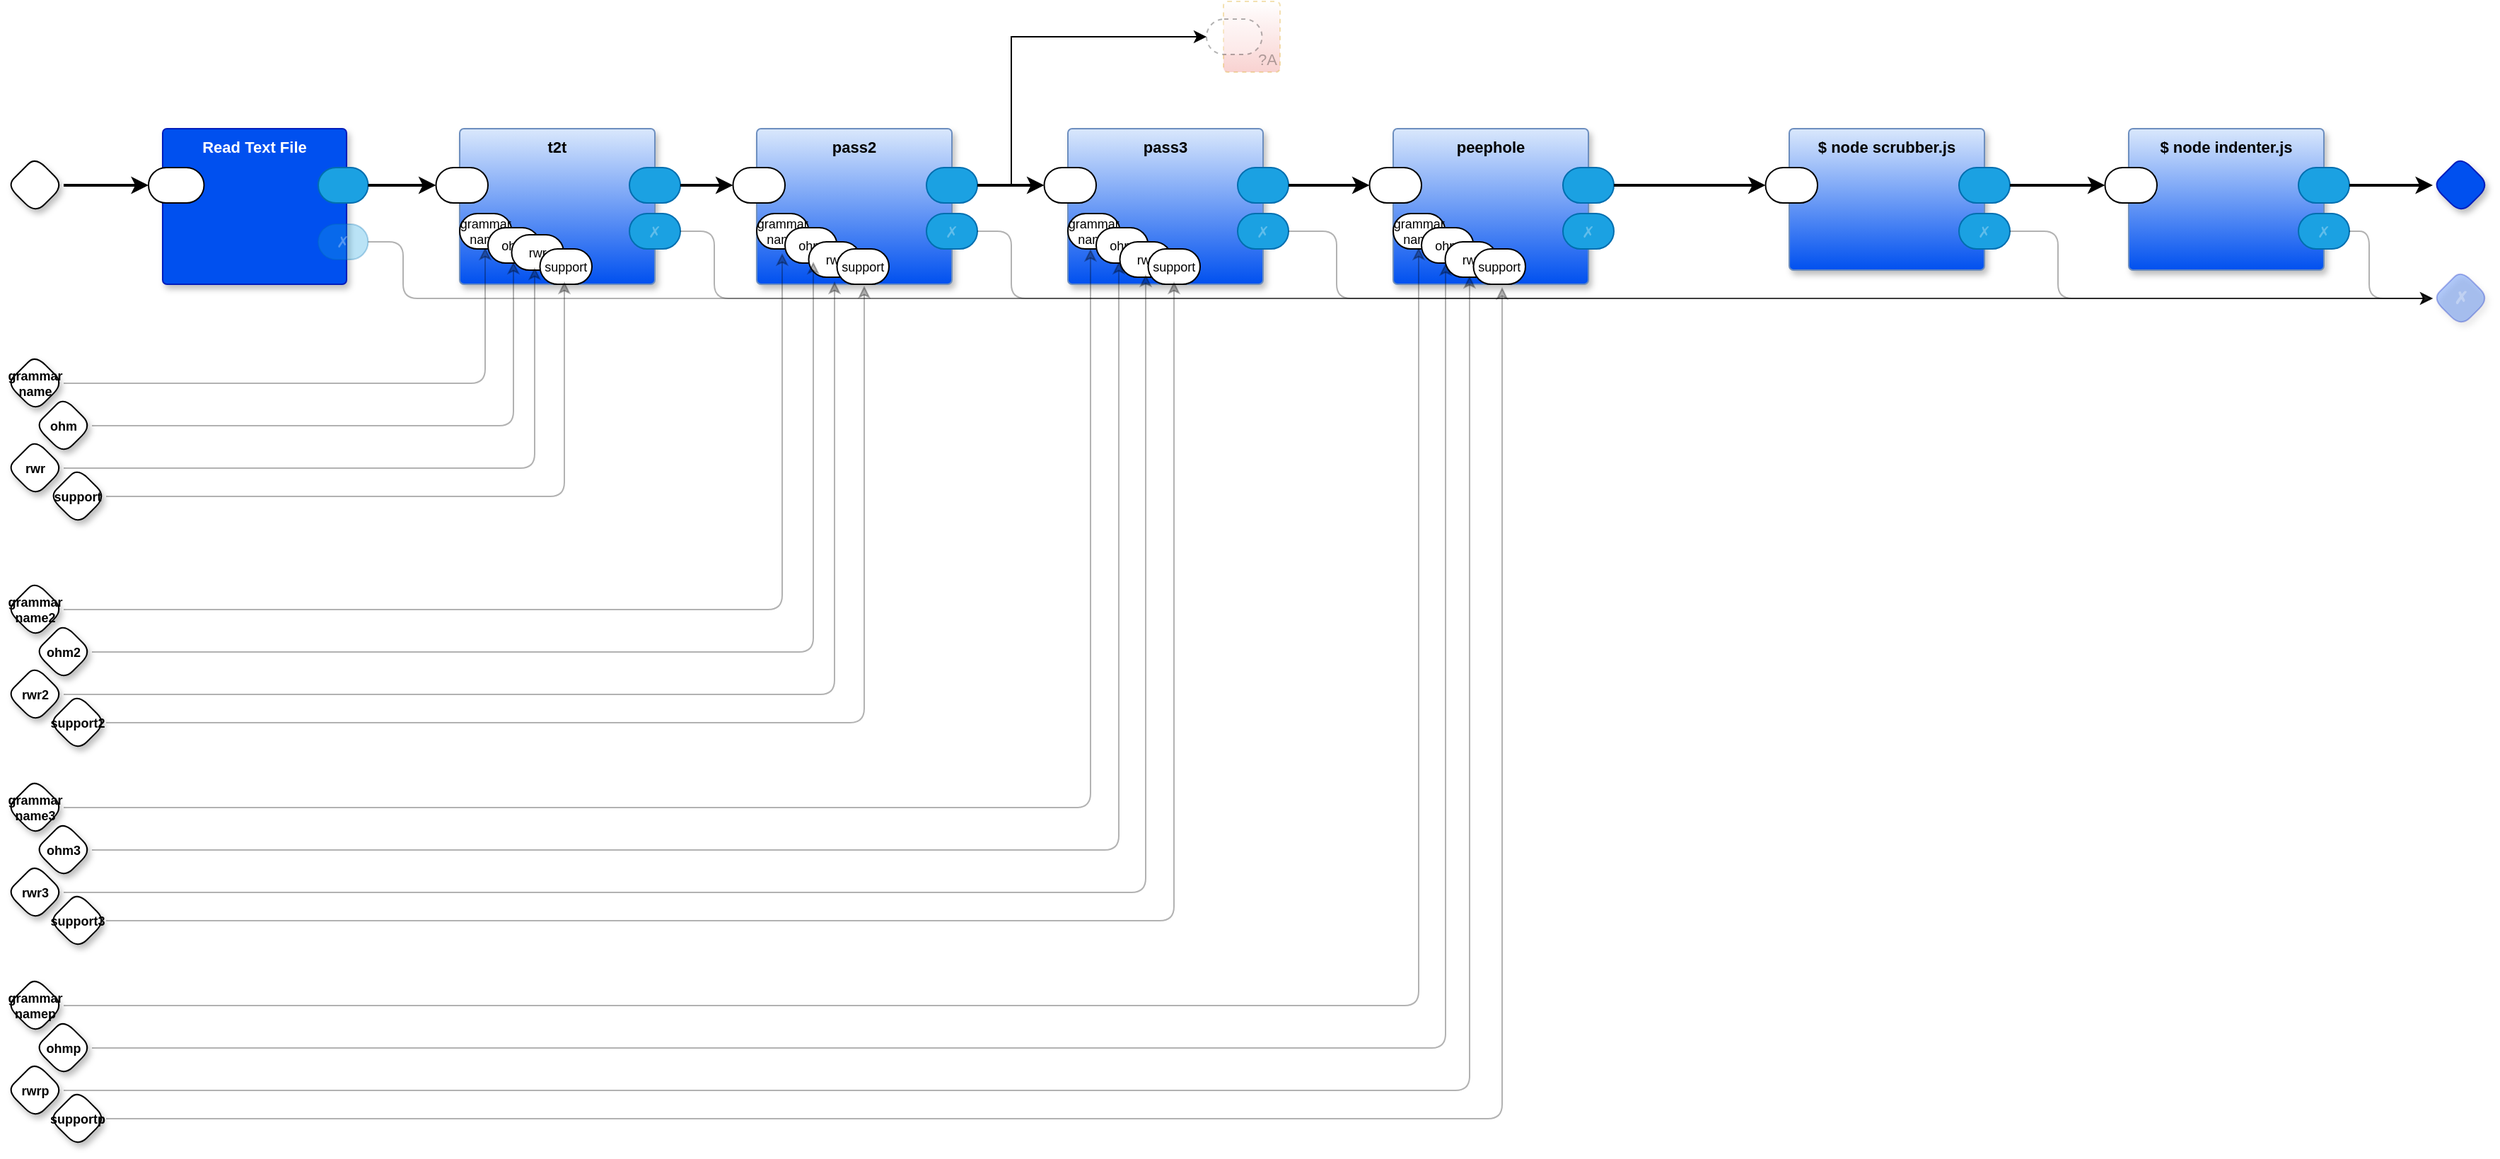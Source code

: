 <mxfile version="24.4.8" type="device" pages="5">
  <diagram id="Rfz-nHKzfFXtIfp8jGCo" name="main">
    <mxGraphModel dx="1050" dy="713" grid="1" gridSize="10" guides="1" tooltips="1" connect="1" arrows="1" fold="1" page="1" pageScale="1" pageWidth="850" pageHeight="1100" math="0" shadow="0">
      <root>
        <mxCell id="0" />
        <mxCell id="1" parent="0" />
        <mxCell id="_-YTuwWALcvk040Sg-yM-1" value="t2t" style="rounded=1;whiteSpace=wrap;html=1;container=1;recursiveResize=0;verticalAlign=top;arcSize=6;fontStyle=1;autosize=0;points=[];absoluteArcSize=1;shadow=1;strokeColor=#6c8ebf;fillColor=#dae8fc;fontFamily=Helvetica;fontSize=11;gradientColor=#0050EF;fontColor=default;" parent="1" vertex="1">
          <mxGeometry x="340" y="120" width="138" height="110" as="geometry">
            <mxRectangle x="-98" y="-1230" width="99" height="26" as="alternateBounds" />
          </mxGeometry>
        </mxCell>
        <mxCell id="_-YTuwWALcvk040Sg-yM-2" value="" style="rounded=1;whiteSpace=wrap;html=1;sketch=0;points=[[0,0.5,0,0,0],[1,0.5,0,0,0]];arcSize=50;fontFamily=Helvetica;fontSize=11;fontColor=default;" parent="_-YTuwWALcvk040Sg-yM-1" vertex="1">
          <mxGeometry x="-16.75" y="27.5" width="36.75" height="25" as="geometry" />
        </mxCell>
        <mxCell id="_-YTuwWALcvk040Sg-yM-3" value="" style="rounded=1;whiteSpace=wrap;html=1;sketch=0;points=[[0,0.5,0,0,0],[1,0.5,0,0,0]];fillColor=#1ba1e2;fontColor=#ffffff;strokeColor=#006EAF;arcSize=50;fontFamily=Helvetica;fontSize=11;" parent="_-YTuwWALcvk040Sg-yM-1" vertex="1">
          <mxGeometry x="120" y="27.5" width="36" height="25" as="geometry" />
        </mxCell>
        <mxCell id="_-YTuwWALcvk040Sg-yM-4" value="✗" style="rounded=1;whiteSpace=wrap;html=1;sketch=0;points=[[0,0.5,0,0,0],[1,0.5,0,0,0]];fillColor=#1ba1e2;fontColor=#ffffff;strokeColor=#006EAF;arcSize=50;fontFamily=Helvetica;fontSize=11;textOpacity=30;" parent="_-YTuwWALcvk040Sg-yM-1" vertex="1">
          <mxGeometry x="120" y="60" width="36" height="25" as="geometry" />
        </mxCell>
        <mxCell id="VTmQtG-PegYEg4OVuffs-2" value="grammar&#xa;name" style="rounded=1;sketch=0;points=[[0,0.5,0,0,0],[1,0.5,0,0,0]];arcSize=50;fontFamily=Helvetica;fontSize=9;fontColor=default;" parent="_-YTuwWALcvk040Sg-yM-1" vertex="1">
          <mxGeometry y="60" width="36.75" height="25" as="geometry" />
        </mxCell>
        <mxCell id="LCIWxbHtnL4AgZjA0z7f-9" value="ohm" style="rounded=1;sketch=0;points=[[0,0.5,0,0,0],[1,0.5,0,0,0]];arcSize=50;fontFamily=Helvetica;fontSize=9;fontColor=default;" parent="_-YTuwWALcvk040Sg-yM-1" vertex="1">
          <mxGeometry x="20" y="70" width="36.75" height="25" as="geometry" />
        </mxCell>
        <mxCell id="LCIWxbHtnL4AgZjA0z7f-10" value="rwr" style="rounded=1;sketch=0;points=[[0,0.5,0,0,0],[1,0.5,0,0,0]];arcSize=50;fontFamily=Helvetica;fontSize=9;fontColor=default;" parent="_-YTuwWALcvk040Sg-yM-1" vertex="1">
          <mxGeometry x="36.75" y="75" width="36.75" height="25" as="geometry" />
        </mxCell>
        <mxCell id="VTmQtG-PegYEg4OVuffs-1" value="support" style="rounded=1;sketch=0;points=[[0,0.5,0,0,0],[1,0.5,0,0,0]];arcSize=50;fontFamily=Helvetica;fontSize=9;fontColor=default;" parent="_-YTuwWALcvk040Sg-yM-1" vertex="1">
          <mxGeometry x="56.75" y="85" width="36.75" height="25" as="geometry" />
        </mxCell>
        <mxCell id="_-YTuwWALcvk040Sg-yM-5" value="" style="rhombus;whiteSpace=wrap;html=1;rounded=1;fontStyle=1;glass=0;sketch=0;fontSize=12;points=[[0,0.5,0,0,0],[0.5,0,0,0,0],[0.5,1,0,0,0],[1,0.5,0,0,0]];shadow=1;fontFamily=Helvetica;fontColor=default;" parent="1" vertex="1">
          <mxGeometry x="20" y="140" width="40" height="40" as="geometry" />
        </mxCell>
        <mxCell id="_-YTuwWALcvk040Sg-yM-6" value="" style="rhombus;whiteSpace=wrap;html=1;rounded=1;fontStyle=1;glass=0;sketch=0;fontSize=12;points=[[0,0.5,0,0,0],[0.5,0,0,0,0],[0.5,1,0,0,0],[1,0.5,0,0,0]];shadow=1;fillColor=#0050ef;fontColor=#ffffff;strokeColor=#001DBC;fontFamily=Helvetica;" parent="1" vertex="1">
          <mxGeometry x="1735" y="140" width="40" height="40" as="geometry" />
        </mxCell>
        <mxCell id="_-YTuwWALcvk040Sg-yM-7" value="✗" style="rhombus;whiteSpace=wrap;html=1;rounded=1;fillColor=#0050ef;fontColor=#ffffff;strokeColor=#001DBC;fontStyle=1;glass=0;sketch=0;fontSize=12;points=[[0,0.5,0,0,0],[0.5,0,0,0,0],[0.5,1,0,0,0],[1,0.5,0,0,0]];shadow=1;opacity=30;textOpacity=30;" parent="1" vertex="1">
          <mxGeometry x="1735" y="220" width="40" height="40" as="geometry" />
        </mxCell>
        <mxCell id="_-YTuwWALcvk040Sg-yM-9" style="edgeStyle=orthogonalEdgeStyle;rounded=1;orthogonalLoop=1;jettySize=auto;html=1;exitX=1;exitY=0.5;exitDx=0;exitDy=0;exitPerimeter=0;entryX=0;entryY=0.5;entryDx=0;entryDy=0;entryPerimeter=0;curved=0;opacity=30;" parent="1" source="_-YTuwWALcvk040Sg-yM-4" target="_-YTuwWALcvk040Sg-yM-7" edge="1">
          <mxGeometry relative="1" as="geometry">
            <Array as="points">
              <mxPoint x="520" y="193" />
              <mxPoint x="520" y="240" />
              <mxPoint x="770" y="240" />
            </Array>
          </mxGeometry>
        </mxCell>
        <mxCell id="VGZLOjveox1qzQNJpgzl-1" value="Read Text File" style="rounded=1;whiteSpace=wrap;html=1;sketch=0;container=1;recursiveResize=0;verticalAlign=top;arcSize=6;fontStyle=1;autosize=0;points=[];absoluteArcSize=1;shadow=1;strokeColor=#001DBC;fillColor=#0050ef;fontColor=#ffffff;fontFamily=Helvetica;fontSize=11;" parent="1" vertex="1">
          <mxGeometry x="130" y="120" width="130" height="110" as="geometry">
            <mxRectangle x="-98" y="-1230" width="99" height="26" as="alternateBounds" />
          </mxGeometry>
        </mxCell>
        <mxCell id="VGZLOjveox1qzQNJpgzl-2" value="" style="rounded=1;whiteSpace=wrap;html=1;sketch=0;points=[[0,0.5,0,0,0],[1,0.5,0,0,0]];arcSize=50;fontFamily=Helvetica;fontSize=11;fontColor=default;" parent="VGZLOjveox1qzQNJpgzl-1" vertex="1">
          <mxGeometry x="-10" y="27.5" width="39.25" height="25" as="geometry" />
        </mxCell>
        <mxCell id="VGZLOjveox1qzQNJpgzl-3" value="" style="rounded=1;whiteSpace=wrap;html=1;sketch=0;points=[[0,0.5,0,0,0],[1,0.5,0,0,0]];fillColor=#1ba1e2;fontColor=#ffffff;strokeColor=#006EAF;arcSize=50;fontFamily=Helvetica;fontSize=11;" parent="VGZLOjveox1qzQNJpgzl-1" vertex="1">
          <mxGeometry x="110" y="27.5" width="35.25" height="25" as="geometry" />
        </mxCell>
        <mxCell id="VGZLOjveox1qzQNJpgzl-4" value="✗" style="rounded=1;whiteSpace=wrap;html=1;sketch=0;points=[[0,0.5,0,0,0],[1,0.5,0,0,0]];fillColor=#1ba1e2;fontColor=#ffffff;strokeColor=#006EAF;arcSize=50;fontFamily=Helvetica;fontSize=11;textOpacity=30;opacity=30;" parent="VGZLOjveox1qzQNJpgzl-1" vertex="1">
          <mxGeometry x="110" y="67.5" width="35.25" height="25" as="geometry" />
        </mxCell>
        <mxCell id="VGZLOjveox1qzQNJpgzl-5" style="edgeStyle=orthogonalEdgeStyle;rounded=0;orthogonalLoop=1;jettySize=auto;html=1;exitX=1;exitY=0.5;exitDx=0;exitDy=0;exitPerimeter=0;entryX=0;entryY=0.5;entryDx=0;entryDy=0;entryPerimeter=0;strokeWidth=2;" parent="1" source="_-YTuwWALcvk040Sg-yM-5" target="VGZLOjveox1qzQNJpgzl-2" edge="1">
          <mxGeometry relative="1" as="geometry" />
        </mxCell>
        <mxCell id="VGZLOjveox1qzQNJpgzl-6" style="edgeStyle=orthogonalEdgeStyle;rounded=0;orthogonalLoop=1;jettySize=auto;html=1;exitX=1;exitY=0.5;exitDx=0;exitDy=0;exitPerimeter=0;strokeWidth=2;" parent="1" source="VGZLOjveox1qzQNJpgzl-3" target="_-YTuwWALcvk040Sg-yM-2" edge="1">
          <mxGeometry relative="1" as="geometry" />
        </mxCell>
        <mxCell id="VGZLOjveox1qzQNJpgzl-7" style="edgeStyle=orthogonalEdgeStyle;rounded=1;orthogonalLoop=1;jettySize=auto;html=1;exitX=1;exitY=0.5;exitDx=0;exitDy=0;exitPerimeter=0;entryX=0;entryY=0.5;entryDx=0;entryDy=0;entryPerimeter=0;curved=0;opacity=30;" parent="1" source="VGZLOjveox1qzQNJpgzl-4" target="_-YTuwWALcvk040Sg-yM-7" edge="1">
          <mxGeometry relative="1" as="geometry">
            <Array as="points">
              <mxPoint x="300" y="200" />
              <mxPoint x="300" y="240" />
            </Array>
          </mxGeometry>
        </mxCell>
        <mxCell id="CZ-6qLe8DsOaRnYPHkps-1" value="pass2" style="rounded=1;whiteSpace=wrap;html=1;container=1;recursiveResize=0;verticalAlign=top;arcSize=6;fontStyle=1;autosize=0;points=[];absoluteArcSize=1;shadow=1;strokeColor=#6c8ebf;fillColor=#dae8fc;fontFamily=Helvetica;fontSize=11;gradientColor=#0050EF;fontColor=default;" parent="1" vertex="1">
          <mxGeometry x="550" y="120" width="138" height="110" as="geometry">
            <mxRectangle x="-98" y="-1230" width="99" height="26" as="alternateBounds" />
          </mxGeometry>
        </mxCell>
        <mxCell id="CZ-6qLe8DsOaRnYPHkps-2" value="" style="rounded=1;whiteSpace=wrap;html=1;sketch=0;points=[[0,0.5,0,0,0],[1,0.5,0,0,0]];arcSize=50;fontFamily=Helvetica;fontSize=11;fontColor=default;" parent="CZ-6qLe8DsOaRnYPHkps-1" vertex="1">
          <mxGeometry x="-16.75" y="27.5" width="36.75" height="25" as="geometry" />
        </mxCell>
        <mxCell id="CZ-6qLe8DsOaRnYPHkps-3" value="" style="rounded=1;whiteSpace=wrap;html=1;sketch=0;points=[[0,0.5,0,0,0],[1,0.5,0,0,0]];fillColor=#1ba1e2;fontColor=#ffffff;strokeColor=#006EAF;arcSize=50;fontFamily=Helvetica;fontSize=11;" parent="CZ-6qLe8DsOaRnYPHkps-1" vertex="1">
          <mxGeometry x="120" y="27.5" width="36" height="25" as="geometry" />
        </mxCell>
        <mxCell id="CZ-6qLe8DsOaRnYPHkps-4" value="✗" style="rounded=1;whiteSpace=wrap;html=1;sketch=0;points=[[0,0.5,0,0,0],[1,0.5,0,0,0]];fillColor=#1ba1e2;fontColor=#ffffff;strokeColor=#006EAF;arcSize=50;fontFamily=Helvetica;fontSize=11;textOpacity=30;" parent="CZ-6qLe8DsOaRnYPHkps-1" vertex="1">
          <mxGeometry x="120" y="60" width="36" height="25" as="geometry" />
        </mxCell>
        <mxCell id="LCIWxbHtnL4AgZjA0z7f-11" value="grammar&#xa;name" style="rounded=1;sketch=0;points=[[0,0.5,0,0,0],[1,0.5,0,0,0]];arcSize=50;fontFamily=Helvetica;fontSize=9;fontColor=default;" parent="CZ-6qLe8DsOaRnYPHkps-1" vertex="1">
          <mxGeometry y="60" width="36.75" height="25" as="geometry" />
        </mxCell>
        <mxCell id="LCIWxbHtnL4AgZjA0z7f-12" value="ohm" style="rounded=1;sketch=0;points=[[0,0.5,0,0,0],[1,0.5,0,0,0]];arcSize=50;fontFamily=Helvetica;fontSize=9;fontColor=default;" parent="CZ-6qLe8DsOaRnYPHkps-1" vertex="1">
          <mxGeometry x="20" y="70" width="36.75" height="25" as="geometry" />
        </mxCell>
        <mxCell id="VTmQtG-PegYEg4OVuffs-7" value="rwr" style="rounded=1;sketch=0;points=[[0,0.5,0,0,0],[1,0.5,0,0,0]];arcSize=50;fontFamily=Helvetica;fontSize=9;fontColor=default;" parent="CZ-6qLe8DsOaRnYPHkps-1" vertex="1">
          <mxGeometry x="36.75" y="80" width="36.75" height="25" as="geometry" />
        </mxCell>
        <mxCell id="VTmQtG-PegYEg4OVuffs-8" value="support" style="rounded=1;sketch=0;points=[[0,0.5,0,0,0],[1,0.5,0,0,0]];arcSize=50;fontFamily=Helvetica;fontSize=9;fontColor=default;" parent="CZ-6qLe8DsOaRnYPHkps-1" vertex="1">
          <mxGeometry x="56.75" y="85" width="36.75" height="25" as="geometry" />
        </mxCell>
        <mxCell id="CZ-6qLe8DsOaRnYPHkps-5" style="edgeStyle=orthogonalEdgeStyle;rounded=1;orthogonalLoop=1;jettySize=auto;html=1;exitX=1;exitY=0.5;exitDx=0;exitDy=0;exitPerimeter=0;entryX=0;entryY=0.5;entryDx=0;entryDy=0;entryPerimeter=0;curved=0;opacity=30;" parent="1" source="CZ-6qLe8DsOaRnYPHkps-4" target="_-YTuwWALcvk040Sg-yM-7" edge="1">
          <mxGeometry relative="1" as="geometry">
            <Array as="points">
              <mxPoint x="730" y="193" />
              <mxPoint x="730" y="240" />
            </Array>
          </mxGeometry>
        </mxCell>
        <mxCell id="LCIWxbHtnL4AgZjA0z7f-1" value="$ node indenter.js" style="rounded=1;whiteSpace=wrap;html=1;container=1;recursiveResize=0;verticalAlign=top;arcSize=6;fontStyle=1;autosize=0;points=[];absoluteArcSize=1;shadow=1;strokeColor=#6c8ebf;fillColor=#dae8fc;fontFamily=Helvetica;fontSize=11;gradientColor=#0050EF;fontColor=default;" parent="1" vertex="1">
          <mxGeometry x="1520" y="120" width="138" height="100" as="geometry">
            <mxRectangle x="-98" y="-1230" width="99" height="26" as="alternateBounds" />
          </mxGeometry>
        </mxCell>
        <mxCell id="LCIWxbHtnL4AgZjA0z7f-2" value="" style="rounded=1;whiteSpace=wrap;html=1;sketch=0;points=[[0,0.5,0,0,0],[1,0.5,0,0,0]];arcSize=50;fontFamily=Helvetica;fontSize=11;fontColor=default;" parent="LCIWxbHtnL4AgZjA0z7f-1" vertex="1">
          <mxGeometry x="-16.75" y="27.5" width="36.75" height="25" as="geometry" />
        </mxCell>
        <mxCell id="LCIWxbHtnL4AgZjA0z7f-3" value="" style="rounded=1;whiteSpace=wrap;html=1;sketch=0;points=[[0,0.5,0,0,0],[1,0.5,0,0,0]];fillColor=#1ba1e2;fontColor=#ffffff;strokeColor=#006EAF;arcSize=50;fontFamily=Helvetica;fontSize=11;" parent="LCIWxbHtnL4AgZjA0z7f-1" vertex="1">
          <mxGeometry x="120" y="27.5" width="36" height="25" as="geometry" />
        </mxCell>
        <mxCell id="LCIWxbHtnL4AgZjA0z7f-4" value="✗" style="rounded=1;whiteSpace=wrap;html=1;sketch=0;points=[[0,0.5,0,0,0],[1,0.5,0,0,0]];fillColor=#1ba1e2;fontColor=#ffffff;strokeColor=#006EAF;arcSize=50;fontFamily=Helvetica;fontSize=11;textOpacity=30;" parent="LCIWxbHtnL4AgZjA0z7f-1" vertex="1">
          <mxGeometry x="120" y="60" width="36" height="25" as="geometry" />
        </mxCell>
        <mxCell id="LCIWxbHtnL4AgZjA0z7f-7" style="edgeStyle=orthogonalEdgeStyle;rounded=1;orthogonalLoop=1;jettySize=auto;html=1;entryX=0;entryY=0.5;entryDx=0;entryDy=0;entryPerimeter=0;curved=0;opacity=30;" parent="1" source="LCIWxbHtnL4AgZjA0z7f-4" target="_-YTuwWALcvk040Sg-yM-7" edge="1">
          <mxGeometry relative="1" as="geometry">
            <Array as="points">
              <mxPoint x="1690" y="193" />
              <mxPoint x="1690" y="240" />
            </Array>
          </mxGeometry>
        </mxCell>
        <mxCell id="LCIWxbHtnL4AgZjA0z7f-13" value="grammar&#xa;name" style="rhombus;rounded=1;fontStyle=1;glass=0;sketch=0;fontSize=9;points=[[0,0.5,0,0,0],[0.5,0,0,0,0],[0.5,1,0,0,0],[1,0.5,0,0,0]];shadow=1;fontFamily=Helvetica;fontColor=default;" parent="1" vertex="1">
          <mxGeometry x="20" y="280" width="40" height="40" as="geometry" />
        </mxCell>
        <mxCell id="LCIWxbHtnL4AgZjA0z7f-14" value="ohm" style="rhombus;rounded=1;fontStyle=1;glass=0;sketch=0;fontSize=9;points=[[0,0.5,0,0,0],[0.5,0,0,0,0],[0.5,1,0,0,0],[1,0.5,0,0,0]];shadow=1;fontFamily=Helvetica;fontColor=default;" parent="1" vertex="1">
          <mxGeometry x="40" y="310" width="40" height="40" as="geometry" />
        </mxCell>
        <mxCell id="LCIWxbHtnL4AgZjA0z7f-17" style="edgeStyle=orthogonalEdgeStyle;rounded=1;orthogonalLoop=1;jettySize=auto;html=1;exitX=1;exitY=0.5;exitDx=0;exitDy=0;exitPerimeter=0;entryX=0.49;entryY=0.96;entryDx=0;entryDy=0;entryPerimeter=0;curved=0;opacity=30;" parent="1" source="LCIWxbHtnL4AgZjA0z7f-13" target="VTmQtG-PegYEg4OVuffs-2" edge="1">
          <mxGeometry relative="1" as="geometry" />
        </mxCell>
        <mxCell id="LCIWxbHtnL4AgZjA0z7f-18" style="edgeStyle=orthogonalEdgeStyle;rounded=1;orthogonalLoop=1;jettySize=auto;html=1;exitX=1;exitY=0.5;exitDx=0;exitDy=0;exitPerimeter=0;entryX=0.49;entryY=0.96;entryDx=0;entryDy=0;entryPerimeter=0;curved=0;opacity=30;" parent="1" source="LCIWxbHtnL4AgZjA0z7f-14" target="LCIWxbHtnL4AgZjA0z7f-9" edge="1">
          <mxGeometry relative="1" as="geometry" />
        </mxCell>
        <mxCell id="VTmQtG-PegYEg4OVuffs-3" value="rwr" style="rhombus;rounded=1;fontStyle=1;glass=0;sketch=0;fontSize=9;points=[[0,0.5,0,0,0],[0.5,0,0,0,0],[0.5,1,0,0,0],[1,0.5,0,0,0]];shadow=1;fontFamily=Helvetica;fontColor=default;" parent="1" vertex="1">
          <mxGeometry x="20" y="340" width="40" height="40" as="geometry" />
        </mxCell>
        <mxCell id="VTmQtG-PegYEg4OVuffs-4" value="support" style="rhombus;rounded=1;fontStyle=1;glass=0;sketch=0;fontSize=9;points=[[0,0.5,0,0,0],[0.5,0,0,0,0],[0.5,1,0,0,0],[1,0.5,0,0,0]];shadow=1;fontFamily=Helvetica;fontColor=default;" parent="1" vertex="1">
          <mxGeometry x="50" y="360" width="40" height="40" as="geometry" />
        </mxCell>
        <mxCell id="VTmQtG-PegYEg4OVuffs-5" style="edgeStyle=orthogonalEdgeStyle;rounded=1;orthogonalLoop=1;jettySize=auto;html=1;exitX=1;exitY=0.5;exitDx=0;exitDy=0;exitPerimeter=0;entryX=0.442;entryY=0.92;entryDx=0;entryDy=0;entryPerimeter=0;curved=0;opacity=30;" parent="1" source="VTmQtG-PegYEg4OVuffs-3" target="LCIWxbHtnL4AgZjA0z7f-10" edge="1">
          <mxGeometry relative="1" as="geometry" />
        </mxCell>
        <mxCell id="VTmQtG-PegYEg4OVuffs-6" style="edgeStyle=orthogonalEdgeStyle;rounded=1;orthogonalLoop=1;jettySize=auto;html=1;exitX=1;exitY=0.5;exitDx=0;exitDy=0;exitPerimeter=0;entryX=0.469;entryY=0.92;entryDx=0;entryDy=0;entryPerimeter=0;curved=0;opacity=30;" parent="1" source="VTmQtG-PegYEg4OVuffs-4" target="VTmQtG-PegYEg4OVuffs-1" edge="1">
          <mxGeometry relative="1" as="geometry" />
        </mxCell>
        <mxCell id="VTmQtG-PegYEg4OVuffs-9" value="grammar&#xa;name2" style="rhombus;rounded=1;fontStyle=1;glass=0;sketch=0;fontSize=9;points=[[0,0.5,0,0,0],[0.5,0,0,0,0],[0.5,1,0,0,0],[1,0.5,0,0,0]];shadow=1;fontFamily=Helvetica;fontColor=default;" parent="1" vertex="1">
          <mxGeometry x="20" y="440" width="40" height="40" as="geometry" />
        </mxCell>
        <mxCell id="VTmQtG-PegYEg4OVuffs-10" value="ohm2" style="rhombus;rounded=1;fontStyle=1;glass=0;sketch=0;fontSize=9;points=[[0,0.5,0,0,0],[0.5,0,0,0,0],[0.5,1,0,0,0],[1,0.5,0,0,0]];shadow=1;fontFamily=Helvetica;fontColor=default;" parent="1" vertex="1">
          <mxGeometry x="40" y="470" width="40" height="40" as="geometry" />
        </mxCell>
        <mxCell id="VTmQtG-PegYEg4OVuffs-11" value="rwr2" style="rhombus;rounded=1;fontStyle=1;glass=0;sketch=0;fontSize=9;points=[[0,0.5,0,0,0],[0.5,0,0,0,0],[0.5,1,0,0,0],[1,0.5,0,0,0]];shadow=1;fontFamily=Helvetica;fontColor=default;" parent="1" vertex="1">
          <mxGeometry x="20" y="500" width="40" height="40" as="geometry" />
        </mxCell>
        <mxCell id="VTmQtG-PegYEg4OVuffs-12" value="support2" style="rhombus;rounded=1;fontStyle=1;glass=0;sketch=0;fontSize=9;points=[[0,0.5,0,0,0],[0.5,0,0,0,0],[0.5,1,0,0,0],[1,0.5,0,0,0]];shadow=1;fontFamily=Helvetica;fontColor=default;" parent="1" vertex="1">
          <mxGeometry x="50" y="520" width="40" height="40" as="geometry" />
        </mxCell>
        <mxCell id="VTmQtG-PegYEg4OVuffs-13" style="edgeStyle=orthogonalEdgeStyle;rounded=1;orthogonalLoop=1;jettySize=auto;html=1;exitX=1;exitY=0.5;exitDx=0;exitDy=0;exitPerimeter=0;entryX=0.49;entryY=1.12;entryDx=0;entryDy=0;entryPerimeter=0;curved=0;opacity=30;" parent="1" source="VTmQtG-PegYEg4OVuffs-9" target="LCIWxbHtnL4AgZjA0z7f-11" edge="1">
          <mxGeometry relative="1" as="geometry">
            <mxPoint x="188" y="460" as="targetPoint" />
          </mxGeometry>
        </mxCell>
        <mxCell id="VTmQtG-PegYEg4OVuffs-14" style="edgeStyle=orthogonalEdgeStyle;curved=0;rounded=1;orthogonalLoop=1;jettySize=auto;html=1;exitX=1;exitY=0.5;exitDx=0;exitDy=0;exitPerimeter=0;entryX=0.544;entryY=0.96;entryDx=0;entryDy=0;entryPerimeter=0;opacity=30;strokeColor=default;align=center;verticalAlign=middle;fontFamily=Helvetica;fontSize=11;fontColor=default;labelBackgroundColor=default;endArrow=classic;" parent="1" source="VTmQtG-PegYEg4OVuffs-10" target="LCIWxbHtnL4AgZjA0z7f-12" edge="1">
          <mxGeometry relative="1" as="geometry">
            <mxPoint x="258" y="490" as="targetPoint" />
          </mxGeometry>
        </mxCell>
        <mxCell id="VTmQtG-PegYEg4OVuffs-15" style="edgeStyle=orthogonalEdgeStyle;curved=0;rounded=1;orthogonalLoop=1;jettySize=auto;html=1;exitX=1;exitY=0.5;exitDx=0;exitDy=0;exitPerimeter=0;entryX=0.497;entryY=1.12;entryDx=0;entryDy=0;entryPerimeter=0;opacity=30;strokeColor=default;align=center;verticalAlign=middle;fontFamily=Helvetica;fontSize=11;fontColor=default;labelBackgroundColor=default;endArrow=classic;" parent="1" source="VTmQtG-PegYEg4OVuffs-11" target="VTmQtG-PegYEg4OVuffs-7" edge="1">
          <mxGeometry relative="1" as="geometry">
            <mxPoint x="198" y="520" as="targetPoint" />
          </mxGeometry>
        </mxCell>
        <mxCell id="VTmQtG-PegYEg4OVuffs-16" style="edgeStyle=orthogonalEdgeStyle;curved=0;rounded=1;orthogonalLoop=1;jettySize=auto;html=1;exitX=1;exitY=0.5;exitDx=0;exitDy=0;exitPerimeter=0;entryX=0.524;entryY=1.04;entryDx=0;entryDy=0;entryPerimeter=0;opacity=30;strokeColor=default;align=center;verticalAlign=middle;fontFamily=Helvetica;fontSize=11;fontColor=default;labelBackgroundColor=default;endArrow=classic;" parent="1" source="VTmQtG-PegYEg4OVuffs-12" target="VTmQtG-PegYEg4OVuffs-8" edge="1">
          <mxGeometry relative="1" as="geometry">
            <mxPoint x="268" y="550" as="targetPoint" />
          </mxGeometry>
        </mxCell>
        <mxCell id="PeTct7XzJ5eczt-76ZHi-1" style="edgeStyle=orthogonalEdgeStyle;curved=0;rounded=1;orthogonalLoop=1;jettySize=auto;html=1;exitX=1;exitY=0.5;exitDx=0;exitDy=0;exitPerimeter=0;entryX=0;entryY=0.5;entryDx=0;entryDy=0;entryPerimeter=0;strokeColor=default;strokeWidth=2;align=center;verticalAlign=middle;fontFamily=Helvetica;fontSize=11;fontColor=default;labelBackgroundColor=default;endArrow=classic;" parent="1" source="_-YTuwWALcvk040Sg-yM-3" target="CZ-6qLe8DsOaRnYPHkps-2" edge="1">
          <mxGeometry relative="1" as="geometry" />
        </mxCell>
        <mxCell id="PeTct7XzJ5eczt-76ZHi-3" value="pass3" style="rounded=1;whiteSpace=wrap;html=1;container=1;recursiveResize=0;verticalAlign=top;arcSize=6;fontStyle=1;autosize=0;points=[];absoluteArcSize=1;shadow=1;strokeColor=#6c8ebf;fillColor=#dae8fc;fontFamily=Helvetica;fontSize=11;gradientColor=#0050EF;fontColor=default;" parent="1" vertex="1">
          <mxGeometry x="770" y="120" width="138" height="110" as="geometry">
            <mxRectangle x="-98" y="-1230" width="99" height="26" as="alternateBounds" />
          </mxGeometry>
        </mxCell>
        <mxCell id="PeTct7XzJ5eczt-76ZHi-4" value="" style="rounded=1;whiteSpace=wrap;html=1;sketch=0;points=[[0,0.5,0,0,0],[1,0.5,0,0,0]];arcSize=50;fontFamily=Helvetica;fontSize=11;fontColor=default;" parent="PeTct7XzJ5eczt-76ZHi-3" vertex="1">
          <mxGeometry x="-16.75" y="27.5" width="36.75" height="25" as="geometry" />
        </mxCell>
        <mxCell id="PeTct7XzJ5eczt-76ZHi-5" value="" style="rounded=1;whiteSpace=wrap;html=1;sketch=0;points=[[0,0.5,0,0,0],[1,0.5,0,0,0]];fillColor=#1ba1e2;fontColor=#ffffff;strokeColor=#006EAF;arcSize=50;fontFamily=Helvetica;fontSize=11;" parent="PeTct7XzJ5eczt-76ZHi-3" vertex="1">
          <mxGeometry x="120" y="27.5" width="36" height="25" as="geometry" />
        </mxCell>
        <mxCell id="PeTct7XzJ5eczt-76ZHi-6" value="✗" style="rounded=1;whiteSpace=wrap;html=1;sketch=0;points=[[0,0.5,0,0,0],[1,0.5,0,0,0]];fillColor=#1ba1e2;fontColor=#ffffff;strokeColor=#006EAF;arcSize=50;fontFamily=Helvetica;fontSize=11;textOpacity=30;" parent="PeTct7XzJ5eczt-76ZHi-3" vertex="1">
          <mxGeometry x="120" y="60" width="36" height="25" as="geometry" />
        </mxCell>
        <mxCell id="PeTct7XzJ5eczt-76ZHi-7" value="grammar&#xa;name" style="rounded=1;sketch=0;points=[[0,0.5,0,0,0],[1,0.5,0,0,0]];arcSize=50;fontFamily=Helvetica;fontSize=9;fontColor=default;" parent="PeTct7XzJ5eczt-76ZHi-3" vertex="1">
          <mxGeometry y="60" width="36.75" height="25" as="geometry" />
        </mxCell>
        <mxCell id="PeTct7XzJ5eczt-76ZHi-8" value="ohm" style="rounded=1;sketch=0;points=[[0,0.5,0,0,0],[1,0.5,0,0,0]];arcSize=50;fontFamily=Helvetica;fontSize=9;fontColor=default;" parent="PeTct7XzJ5eczt-76ZHi-3" vertex="1">
          <mxGeometry x="20" y="70" width="36.75" height="25" as="geometry" />
        </mxCell>
        <mxCell id="PeTct7XzJ5eczt-76ZHi-9" value="rwr" style="rounded=1;sketch=0;points=[[0,0.5,0,0,0],[1,0.5,0,0,0]];arcSize=50;fontFamily=Helvetica;fontSize=9;fontColor=default;" parent="PeTct7XzJ5eczt-76ZHi-3" vertex="1">
          <mxGeometry x="36.75" y="80" width="36.75" height="25" as="geometry" />
        </mxCell>
        <mxCell id="PeTct7XzJ5eczt-76ZHi-10" value="support" style="rounded=1;sketch=0;points=[[0,0.5,0,0,0],[1,0.5,0,0,0]];arcSize=50;fontFamily=Helvetica;fontSize=9;fontColor=default;" parent="PeTct7XzJ5eczt-76ZHi-3" vertex="1">
          <mxGeometry x="56.75" y="85" width="36.75" height="25" as="geometry" />
        </mxCell>
        <mxCell id="PeTct7XzJ5eczt-76ZHi-11" style="edgeStyle=orthogonalEdgeStyle;curved=0;rounded=1;orthogonalLoop=1;jettySize=auto;html=1;exitX=1;exitY=0.5;exitDx=0;exitDy=0;exitPerimeter=0;entryX=0;entryY=0.5;entryDx=0;entryDy=0;entryPerimeter=0;strokeColor=default;strokeWidth=2;align=center;verticalAlign=middle;fontFamily=Helvetica;fontSize=11;fontColor=default;labelBackgroundColor=default;endArrow=classic;" parent="1" source="CZ-6qLe8DsOaRnYPHkps-3" target="PeTct7XzJ5eczt-76ZHi-4" edge="1">
          <mxGeometry relative="1" as="geometry" />
        </mxCell>
        <mxCell id="FwD1aDwRomljv2TTWLnS-1" style="edgeStyle=orthogonalEdgeStyle;curved=0;rounded=1;orthogonalLoop=1;jettySize=auto;html=1;entryX=0;entryY=0.5;entryDx=0;entryDy=0;entryPerimeter=0;strokeColor=default;strokeWidth=1;align=center;verticalAlign=middle;fontFamily=Helvetica;fontSize=11;fontColor=default;labelBackgroundColor=default;endArrow=classic;opacity=30;" parent="1" source="PeTct7XzJ5eczt-76ZHi-6" target="_-YTuwWALcvk040Sg-yM-7" edge="1">
          <mxGeometry relative="1" as="geometry">
            <Array as="points">
              <mxPoint x="960" y="193" />
              <mxPoint x="960" y="240" />
            </Array>
          </mxGeometry>
        </mxCell>
        <mxCell id="FwD1aDwRomljv2TTWLnS-2" value="grammar&#xa;name3" style="rhombus;rounded=1;fontStyle=1;glass=0;sketch=0;fontSize=9;points=[[0,0.5,0,0,0],[0.5,0,0,0,0],[0.5,1,0,0,0],[1,0.5,0,0,0]];shadow=1;fontFamily=Helvetica;fontColor=default;" parent="1" vertex="1">
          <mxGeometry x="20" y="580" width="40" height="40" as="geometry" />
        </mxCell>
        <mxCell id="FwD1aDwRomljv2TTWLnS-3" value="ohm3" style="rhombus;rounded=1;fontStyle=1;glass=0;sketch=0;fontSize=9;points=[[0,0.5,0,0,0],[0.5,0,0,0,0],[0.5,1,0,0,0],[1,0.5,0,0,0]];shadow=1;fontFamily=Helvetica;fontColor=default;" parent="1" vertex="1">
          <mxGeometry x="40" y="610" width="40" height="40" as="geometry" />
        </mxCell>
        <mxCell id="FwD1aDwRomljv2TTWLnS-4" value="rwr3" style="rhombus;rounded=1;fontStyle=1;glass=0;sketch=0;fontSize=9;points=[[0,0.5,0,0,0],[0.5,0,0,0,0],[0.5,1,0,0,0],[1,0.5,0,0,0]];shadow=1;fontFamily=Helvetica;fontColor=default;" parent="1" vertex="1">
          <mxGeometry x="20" y="640" width="40" height="40" as="geometry" />
        </mxCell>
        <mxCell id="FwD1aDwRomljv2TTWLnS-5" value="support3" style="rhombus;rounded=1;fontStyle=1;glass=0;sketch=0;fontSize=9;points=[[0,0.5,0,0,0],[0.5,0,0,0,0],[0.5,1,0,0,0],[1,0.5,0,0,0]];shadow=1;fontFamily=Helvetica;fontColor=default;" parent="1" vertex="1">
          <mxGeometry x="50" y="660" width="40" height="40" as="geometry" />
        </mxCell>
        <mxCell id="FwD1aDwRomljv2TTWLnS-6" style="edgeStyle=orthogonalEdgeStyle;curved=0;rounded=1;orthogonalLoop=1;jettySize=auto;html=1;exitX=1;exitY=0.5;exitDx=0;exitDy=0;exitPerimeter=0;entryX=0.435;entryY=1;entryDx=0;entryDy=0;entryPerimeter=0;strokeColor=default;strokeWidth=1;align=center;verticalAlign=middle;fontFamily=Helvetica;fontSize=11;fontColor=default;labelBackgroundColor=default;endArrow=classic;opacity=30;" parent="1" source="FwD1aDwRomljv2TTWLnS-2" target="PeTct7XzJ5eczt-76ZHi-7" edge="1">
          <mxGeometry relative="1" as="geometry" />
        </mxCell>
        <mxCell id="FwD1aDwRomljv2TTWLnS-7" style="edgeStyle=orthogonalEdgeStyle;curved=0;rounded=1;orthogonalLoop=1;jettySize=auto;html=1;exitX=1;exitY=0.5;exitDx=0;exitDy=0;exitPerimeter=0;entryX=0.435;entryY=0.96;entryDx=0;entryDy=0;entryPerimeter=0;opacity=30;strokeColor=default;strokeWidth=1;align=center;verticalAlign=middle;fontFamily=Helvetica;fontSize=11;fontColor=default;labelBackgroundColor=default;endArrow=classic;" parent="1" source="FwD1aDwRomljv2TTWLnS-3" target="PeTct7XzJ5eczt-76ZHi-8" edge="1">
          <mxGeometry relative="1" as="geometry" />
        </mxCell>
        <mxCell id="FwD1aDwRomljv2TTWLnS-8" style="edgeStyle=orthogonalEdgeStyle;curved=0;rounded=1;orthogonalLoop=1;jettySize=auto;html=1;exitX=1;exitY=0.5;exitDx=0;exitDy=0;exitPerimeter=0;entryX=0.497;entryY=0.92;entryDx=0;entryDy=0;entryPerimeter=0;opacity=30;strokeColor=default;strokeWidth=1;align=center;verticalAlign=middle;fontFamily=Helvetica;fontSize=11;fontColor=default;labelBackgroundColor=default;endArrow=classic;" parent="1" source="FwD1aDwRomljv2TTWLnS-4" target="PeTct7XzJ5eczt-76ZHi-9" edge="1">
          <mxGeometry relative="1" as="geometry" />
        </mxCell>
        <mxCell id="FwD1aDwRomljv2TTWLnS-9" style="edgeStyle=orthogonalEdgeStyle;curved=0;rounded=1;orthogonalLoop=1;jettySize=auto;html=1;exitX=1;exitY=0.5;exitDx=0;exitDy=0;exitPerimeter=0;entryX=0.497;entryY=0.92;entryDx=0;entryDy=0;entryPerimeter=0;opacity=30;strokeColor=default;strokeWidth=1;align=center;verticalAlign=middle;fontFamily=Helvetica;fontSize=11;fontColor=default;labelBackgroundColor=default;endArrow=classic;" parent="1" source="FwD1aDwRomljv2TTWLnS-5" target="PeTct7XzJ5eczt-76ZHi-10" edge="1">
          <mxGeometry relative="1" as="geometry" />
        </mxCell>
        <mxCell id="AomCqyVgUgGo4Gin0dHb-2" style="edgeStyle=orthogonalEdgeStyle;curved=0;rounded=1;orthogonalLoop=1;jettySize=auto;html=1;exitX=1;exitY=0.5;exitDx=0;exitDy=0;exitPerimeter=0;entryX=0;entryY=0.5;entryDx=0;entryDy=0;entryPerimeter=0;strokeColor=default;strokeWidth=2;align=center;verticalAlign=middle;fontFamily=Helvetica;fontSize=11;fontColor=default;labelBackgroundColor=default;endArrow=classic;" parent="1" source="LCIWxbHtnL4AgZjA0z7f-3" target="_-YTuwWALcvk040Sg-yM-6" edge="1">
          <mxGeometry relative="1" as="geometry" />
        </mxCell>
        <mxCell id="AomCqyVgUgGo4Gin0dHb-5" value="$ node scrubber.js" style="rounded=1;whiteSpace=wrap;html=1;container=1;recursiveResize=0;verticalAlign=top;arcSize=6;fontStyle=1;autosize=0;points=[];absoluteArcSize=1;shadow=1;strokeColor=#6c8ebf;fillColor=#dae8fc;fontFamily=Helvetica;fontSize=11;gradientColor=#0050EF;fontColor=default;" parent="1" vertex="1">
          <mxGeometry x="1280" y="120" width="138" height="100" as="geometry">
            <mxRectangle x="-98" y="-1230" width="99" height="26" as="alternateBounds" />
          </mxGeometry>
        </mxCell>
        <mxCell id="AomCqyVgUgGo4Gin0dHb-6" value="" style="rounded=1;whiteSpace=wrap;html=1;sketch=0;points=[[0,0.5,0,0,0],[1,0.5,0,0,0]];arcSize=50;fontFamily=Helvetica;fontSize=11;fontColor=default;" parent="AomCqyVgUgGo4Gin0dHb-5" vertex="1">
          <mxGeometry x="-16.75" y="27.5" width="36.75" height="25" as="geometry" />
        </mxCell>
        <mxCell id="AomCqyVgUgGo4Gin0dHb-7" value="" style="rounded=1;whiteSpace=wrap;html=1;sketch=0;points=[[0,0.5,0,0,0],[1,0.5,0,0,0]];fillColor=#1ba1e2;fontColor=#ffffff;strokeColor=#006EAF;arcSize=50;fontFamily=Helvetica;fontSize=11;" parent="AomCqyVgUgGo4Gin0dHb-5" vertex="1">
          <mxGeometry x="120" y="27.5" width="36" height="25" as="geometry" />
        </mxCell>
        <mxCell id="AomCqyVgUgGo4Gin0dHb-8" value="✗" style="rounded=1;whiteSpace=wrap;html=1;sketch=0;points=[[0,0.5,0,0,0],[1,0.5,0,0,0]];fillColor=#1ba1e2;fontColor=#ffffff;strokeColor=#006EAF;arcSize=50;fontFamily=Helvetica;fontSize=11;textOpacity=30;" parent="AomCqyVgUgGo4Gin0dHb-5" vertex="1">
          <mxGeometry x="120" y="60" width="36" height="25" as="geometry" />
        </mxCell>
        <mxCell id="AomCqyVgUgGo4Gin0dHb-12" style="edgeStyle=orthogonalEdgeStyle;curved=0;rounded=1;orthogonalLoop=1;jettySize=auto;html=1;exitX=1;exitY=0.5;exitDx=0;exitDy=0;exitPerimeter=0;entryX=0;entryY=0.5;entryDx=0;entryDy=0;entryPerimeter=0;strokeColor=default;strokeWidth=2;align=center;verticalAlign=middle;fontFamily=Helvetica;fontSize=11;fontColor=default;labelBackgroundColor=default;endArrow=classic;" parent="1" source="AomCqyVgUgGo4Gin0dHb-7" target="LCIWxbHtnL4AgZjA0z7f-2" edge="1">
          <mxGeometry relative="1" as="geometry" />
        </mxCell>
        <mxCell id="AomCqyVgUgGo4Gin0dHb-13" style="edgeStyle=orthogonalEdgeStyle;curved=0;rounded=1;orthogonalLoop=1;jettySize=auto;html=1;exitX=1;exitY=0.5;exitDx=0;exitDy=0;exitPerimeter=0;entryX=0;entryY=0.5;entryDx=0;entryDy=0;entryPerimeter=0;strokeColor=default;strokeWidth=1;align=center;verticalAlign=middle;fontFamily=Helvetica;fontSize=11;fontColor=default;labelBackgroundColor=default;endArrow=classic;opacity=30;" parent="1" source="AomCqyVgUgGo4Gin0dHb-8" target="_-YTuwWALcvk040Sg-yM-7" edge="1">
          <mxGeometry relative="1" as="geometry">
            <Array as="points">
              <mxPoint x="1470" y="193" />
              <mxPoint x="1470" y="240" />
            </Array>
          </mxGeometry>
        </mxCell>
        <mxCell id="PDmsrMhZURnzhIbve7P8-1" value="?A" style="rounded=1;whiteSpace=wrap;html=1;sketch=0;container=1;recursiveResize=0;verticalAlign=bottom;arcSize=6;fontStyle=0;autosize=0;points=[];absoluteArcSize=1;shadow=0;strokeColor=#d79b00;fillColor=#FFFFFF;fontFamily=Helvetica;fontSize=11;dashed=1;opacity=30;align=right;textOpacity=30;gradientColor=#EA6B66;fontColor=default;" vertex="1" parent="1">
          <mxGeometry x="880" y="30" width="40" height="50" as="geometry">
            <mxRectangle x="-98" y="-1230" width="99" height="26" as="alternateBounds" />
          </mxGeometry>
        </mxCell>
        <mxCell id="PDmsrMhZURnzhIbve7P8-2" value="" style="rounded=1;whiteSpace=wrap;html=1;sketch=0;points=[[0,0.5,0,0,0],[1,0.5,0,0,0]];arcSize=50;fontFamily=Helvetica;fontSize=11;fontColor=default;dashed=1;textOpacity=50;opacity=30;fontStyle=0" vertex="1" parent="PDmsrMhZURnzhIbve7P8-1">
          <mxGeometry x="-12" y="12.5" width="39.25" height="25" as="geometry" />
        </mxCell>
        <mxCell id="PDmsrMhZURnzhIbve7P8-3" style="edgeStyle=orthogonalEdgeStyle;rounded=0;orthogonalLoop=1;jettySize=auto;html=1;exitX=1;exitY=0.5;exitDx=0;exitDy=0;exitPerimeter=0;entryX=0;entryY=0.5;entryDx=0;entryDy=0;entryPerimeter=0;" edge="1" parent="1" source="CZ-6qLe8DsOaRnYPHkps-3" target="PDmsrMhZURnzhIbve7P8-2">
          <mxGeometry relative="1" as="geometry">
            <mxPoint x="830" y="50" as="targetPoint" />
            <Array as="points">
              <mxPoint x="730" y="160" />
              <mxPoint x="730" y="55" />
            </Array>
          </mxGeometry>
        </mxCell>
        <mxCell id="89_kzagpqeOJZblPgokh-1" value="peephole" style="rounded=1;whiteSpace=wrap;html=1;container=1;recursiveResize=0;verticalAlign=top;arcSize=6;fontStyle=1;autosize=0;points=[];absoluteArcSize=1;shadow=1;strokeColor=#6c8ebf;fillColor=#dae8fc;fontFamily=Helvetica;fontSize=11;gradientColor=#0050EF;fontColor=default;" vertex="1" parent="1">
          <mxGeometry x="1000" y="120" width="138" height="110" as="geometry">
            <mxRectangle x="-98" y="-1230" width="99" height="26" as="alternateBounds" />
          </mxGeometry>
        </mxCell>
        <mxCell id="89_kzagpqeOJZblPgokh-2" value="" style="rounded=1;whiteSpace=wrap;html=1;sketch=0;points=[[0,0.5,0,0,0],[1,0.5,0,0,0]];arcSize=50;fontFamily=Helvetica;fontSize=11;fontColor=default;" vertex="1" parent="89_kzagpqeOJZblPgokh-1">
          <mxGeometry x="-16.75" y="27.5" width="36.75" height="25" as="geometry" />
        </mxCell>
        <mxCell id="89_kzagpqeOJZblPgokh-3" value="" style="rounded=1;whiteSpace=wrap;html=1;sketch=0;points=[[0,0.5,0,0,0],[1,0.5,0,0,0]];fillColor=#1ba1e2;fontColor=#ffffff;strokeColor=#006EAF;arcSize=50;fontFamily=Helvetica;fontSize=11;" vertex="1" parent="89_kzagpqeOJZblPgokh-1">
          <mxGeometry x="120" y="27.5" width="36" height="25" as="geometry" />
        </mxCell>
        <mxCell id="89_kzagpqeOJZblPgokh-4" value="✗" style="rounded=1;whiteSpace=wrap;html=1;sketch=0;points=[[0,0.5,0,0,0],[1,0.5,0,0,0]];fillColor=#1ba1e2;fontColor=#ffffff;strokeColor=#006EAF;arcSize=50;fontFamily=Helvetica;fontSize=11;textOpacity=30;" vertex="1" parent="89_kzagpqeOJZblPgokh-1">
          <mxGeometry x="120" y="60" width="36" height="25" as="geometry" />
        </mxCell>
        <mxCell id="89_kzagpqeOJZblPgokh-5" value="grammar&#xa;name" style="rounded=1;sketch=0;points=[[0,0.5,0,0,0],[1,0.5,0,0,0]];arcSize=50;fontFamily=Helvetica;fontSize=9;fontColor=default;" vertex="1" parent="89_kzagpqeOJZblPgokh-1">
          <mxGeometry y="60" width="36.75" height="25" as="geometry" />
        </mxCell>
        <mxCell id="89_kzagpqeOJZblPgokh-6" value="ohm" style="rounded=1;sketch=0;points=[[0,0.5,0,0,0],[1,0.5,0,0,0]];arcSize=50;fontFamily=Helvetica;fontSize=9;fontColor=default;" vertex="1" parent="89_kzagpqeOJZblPgokh-1">
          <mxGeometry x="20" y="70" width="36.75" height="25" as="geometry" />
        </mxCell>
        <mxCell id="89_kzagpqeOJZblPgokh-7" value="rwr" style="rounded=1;sketch=0;points=[[0,0.5,0,0,0],[1,0.5,0,0,0]];arcSize=50;fontFamily=Helvetica;fontSize=9;fontColor=default;" vertex="1" parent="89_kzagpqeOJZblPgokh-1">
          <mxGeometry x="36.75" y="80" width="36.75" height="25" as="geometry" />
        </mxCell>
        <mxCell id="89_kzagpqeOJZblPgokh-8" value="support" style="rounded=1;sketch=0;points=[[0,0.5,0,0,0],[1,0.5,0,0,0]];arcSize=50;fontFamily=Helvetica;fontSize=9;fontColor=default;" vertex="1" parent="89_kzagpqeOJZblPgokh-1">
          <mxGeometry x="56.75" y="85" width="36.75" height="25" as="geometry" />
        </mxCell>
        <mxCell id="89_kzagpqeOJZblPgokh-9" style="edgeStyle=orthogonalEdgeStyle;rounded=1;orthogonalLoop=1;jettySize=auto;html=1;exitX=1;exitY=0.5;exitDx=0;exitDy=0;exitPerimeter=0;entryX=0;entryY=0.5;entryDx=0;entryDy=0;entryPerimeter=0;curved=0;strokeWidth=2;" edge="1" parent="1" source="89_kzagpqeOJZblPgokh-3" target="AomCqyVgUgGo4Gin0dHb-6">
          <mxGeometry relative="1" as="geometry" />
        </mxCell>
        <mxCell id="89_kzagpqeOJZblPgokh-10" style="edgeStyle=orthogonalEdgeStyle;curved=0;rounded=1;orthogonalLoop=1;jettySize=auto;html=1;exitX=1;exitY=0.5;exitDx=0;exitDy=0;exitPerimeter=0;entryX=0;entryY=0.5;entryDx=0;entryDy=0;entryPerimeter=0;strokeColor=default;strokeWidth=2;align=center;verticalAlign=middle;fontFamily=Helvetica;fontSize=11;fontColor=default;labelBackgroundColor=default;endArrow=classic;" edge="1" parent="1" source="PeTct7XzJ5eczt-76ZHi-5" target="89_kzagpqeOJZblPgokh-2">
          <mxGeometry relative="1" as="geometry" />
        </mxCell>
        <mxCell id="89_kzagpqeOJZblPgokh-11" value="grammar&#xa;namep" style="rhombus;rounded=1;fontStyle=1;glass=0;sketch=0;fontSize=9;points=[[0,0.5,0,0,0],[0.5,0,0,0,0],[0.5,1,0,0,0],[1,0.5,0,0,0]];shadow=1;fontFamily=Helvetica;fontColor=default;" vertex="1" parent="1">
          <mxGeometry x="20" y="720" width="40" height="40" as="geometry" />
        </mxCell>
        <mxCell id="89_kzagpqeOJZblPgokh-12" value="ohmp" style="rhombus;rounded=1;fontStyle=1;glass=0;sketch=0;fontSize=9;points=[[0,0.5,0,0,0],[0.5,0,0,0,0],[0.5,1,0,0,0],[1,0.5,0,0,0]];shadow=1;fontFamily=Helvetica;fontColor=default;" vertex="1" parent="1">
          <mxGeometry x="40" y="750" width="40" height="40" as="geometry" />
        </mxCell>
        <mxCell id="89_kzagpqeOJZblPgokh-13" value="rwrp" style="rhombus;rounded=1;fontStyle=1;glass=0;sketch=0;fontSize=9;points=[[0,0.5,0,0,0],[0.5,0,0,0,0],[0.5,1,0,0,0],[1,0.5,0,0,0]];shadow=1;fontFamily=Helvetica;fontColor=default;" vertex="1" parent="1">
          <mxGeometry x="20" y="780" width="40" height="40" as="geometry" />
        </mxCell>
        <mxCell id="89_kzagpqeOJZblPgokh-14" value="supportp" style="rhombus;rounded=1;fontStyle=1;glass=0;sketch=0;fontSize=9;points=[[0,0.5,0,0,0],[0.5,0,0,0,0],[0.5,1,0,0,0],[1,0.5,0,0,0]];shadow=1;fontFamily=Helvetica;fontColor=default;" vertex="1" parent="1">
          <mxGeometry x="50" y="800" width="40" height="40" as="geometry" />
        </mxCell>
        <mxCell id="89_kzagpqeOJZblPgokh-15" style="edgeStyle=orthogonalEdgeStyle;curved=0;rounded=1;orthogonalLoop=1;jettySize=auto;html=1;exitX=1;exitY=0.5;exitDx=0;exitDy=0;exitPerimeter=0;entryX=0.49;entryY=0.96;entryDx=0;entryDy=0;entryPerimeter=0;strokeColor=default;strokeWidth=1;align=center;verticalAlign=middle;fontFamily=Helvetica;fontSize=11;fontColor=default;labelBackgroundColor=default;endArrow=classic;opacity=30;" edge="1" parent="1" source="89_kzagpqeOJZblPgokh-11" target="89_kzagpqeOJZblPgokh-5">
          <mxGeometry relative="1" as="geometry" />
        </mxCell>
        <mxCell id="89_kzagpqeOJZblPgokh-16" style="edgeStyle=orthogonalEdgeStyle;curved=0;rounded=1;orthogonalLoop=1;jettySize=auto;html=1;exitX=1;exitY=0.5;exitDx=0;exitDy=0;exitPerimeter=0;entryX=0.463;entryY=1;entryDx=0;entryDy=0;entryPerimeter=0;strokeColor=default;strokeWidth=1;align=center;verticalAlign=middle;fontFamily=Helvetica;fontSize=11;fontColor=default;labelBackgroundColor=default;endArrow=classic;opacity=30;" edge="1" parent="1" source="89_kzagpqeOJZblPgokh-12" target="89_kzagpqeOJZblPgokh-6">
          <mxGeometry relative="1" as="geometry" />
        </mxCell>
        <mxCell id="89_kzagpqeOJZblPgokh-17" style="edgeStyle=orthogonalEdgeStyle;curved=0;rounded=1;orthogonalLoop=1;jettySize=auto;html=1;exitX=1;exitY=0.5;exitDx=0;exitDy=0;exitPerimeter=0;entryX=0.469;entryY=0.96;entryDx=0;entryDy=0;entryPerimeter=0;strokeColor=default;strokeWidth=1;align=center;verticalAlign=middle;fontFamily=Helvetica;fontSize=11;fontColor=default;labelBackgroundColor=default;endArrow=classic;opacity=30;" edge="1" parent="1" source="89_kzagpqeOJZblPgokh-13" target="89_kzagpqeOJZblPgokh-7">
          <mxGeometry relative="1" as="geometry" />
        </mxCell>
        <mxCell id="89_kzagpqeOJZblPgokh-18" style="edgeStyle=orthogonalEdgeStyle;curved=0;rounded=1;orthogonalLoop=1;jettySize=auto;html=1;exitX=1;exitY=0.5;exitDx=0;exitDy=0;exitPerimeter=0;entryX=0.551;entryY=1.08;entryDx=0;entryDy=0;entryPerimeter=0;strokeColor=default;strokeWidth=1;align=center;verticalAlign=middle;fontFamily=Helvetica;fontSize=11;fontColor=default;labelBackgroundColor=default;endArrow=classic;opacity=30;" edge="1" parent="1" source="89_kzagpqeOJZblPgokh-14" target="89_kzagpqeOJZblPgokh-8">
          <mxGeometry relative="1" as="geometry" />
        </mxCell>
      </root>
    </mxGraphModel>
  </diagram>
  <diagram name="t2t" id="IVkmqNRIPyn7o2C7Jiq4">
    <mxGraphModel dx="1062" dy="561" grid="1" gridSize="10" guides="1" tooltips="1" connect="1" arrows="1" fold="1" page="1" pageScale="1" pageWidth="850" pageHeight="1100" math="0" shadow="0">
      <root>
        <mxCell id="0" />
        <mxCell id="1" parent="0" />
        <mxCell id="CzOqulaSszRgKVcybotP-1" value="Transpile" style="rounded=1;whiteSpace=wrap;sketch=0;container=1;recursiveResize=0;verticalAlign=top;arcSize=6;fontStyle=1;autosize=0;points=[];absoluteArcSize=1;shadow=1;strokeColor=#001DBC;fillColor=#0050ef;fontColor=#ffffff;fontFamily=Helvetica;fontSize=11;" parent="1" vertex="1">
          <mxGeometry x="490" y="50" width="130" height="210" as="geometry">
            <mxRectangle x="-98" y="-1230" width="99" height="26" as="alternateBounds" />
          </mxGeometry>
        </mxCell>
        <mxCell id="CzOqulaSszRgKVcybotP-2" value="ohmfn" style="rounded=1;whiteSpace=wrap;sketch=0;points=[[0,0.5,0,0,0],[1,0.5,0,0,0]];arcSize=50;fontFamily=Helvetica;fontSize=11;fontColor=default;fontStyle=0" parent="CzOqulaSszRgKVcybotP-1" vertex="1">
          <mxGeometry x="-17" y="57.5" width="66" height="25" as="geometry" />
        </mxCell>
        <mxCell id="CzOqulaSszRgKVcybotP-3" value="" style="rounded=1;whiteSpace=wrap;sketch=0;points=[[0,0.5,0,0,0],[1,0.5,0,0,0]];fillColor=#1ba1e2;fontColor=#ffffff;strokeColor=#006EAF;arcSize=50;fontFamily=Helvetica;fontSize=11;" parent="CzOqulaSszRgKVcybotP-1" vertex="1">
          <mxGeometry x="100" y="27.5" width="35.25" height="25" as="geometry" />
        </mxCell>
        <mxCell id="CzOqulaSszRgKVcybotP-4" value="✗" style="rounded=1;whiteSpace=wrap;sketch=0;points=[[0,0.5,0,0,0],[1,0.5,0,0,0]];fillColor=#1ba1e2;fontColor=#ffffff;strokeColor=#006EAF;arcSize=50;fontFamily=Helvetica;fontSize=11;textOpacity=30;" parent="CzOqulaSszRgKVcybotP-1" vertex="1">
          <mxGeometry x="100" y="67.5" width="35.25" height="25" as="geometry" />
        </mxCell>
        <mxCell id="CzOqulaSszRgKVcybotP-5" value="rwrfn" style="rounded=1;whiteSpace=wrap;sketch=0;points=[[0,0.5,0,0,0],[1,0.5,0,0,0]];arcSize=50;fontFamily=Helvetica;fontSize=11;fontColor=default;" parent="CzOqulaSszRgKVcybotP-1" vertex="1">
          <mxGeometry x="-17" y="92.5" width="66" height="25" as="geometry" />
        </mxCell>
        <mxCell id="CzOqulaSszRgKVcybotP-6" value="input" style="rounded=1;whiteSpace=wrap;sketch=0;points=[[0,0.5,0,0,0],[1,0.5,0,0,0]];arcSize=50;fontFamily=Helvetica;fontSize=11;fontColor=default;" parent="CzOqulaSszRgKVcybotP-1" vertex="1">
          <mxGeometry x="-17" y="167.5" width="66" height="25" as="geometry" />
        </mxCell>
        <mxCell id="CzOqulaSszRgKVcybotP-7" value="grammar name" style="rounded=1;whiteSpace=wrap;sketch=0;points=[[0,0.5,0,0,0],[1,0.5,0,0,0]];arcSize=50;fontFamily=Helvetica;fontSize=11;fontColor=default;" parent="CzOqulaSszRgKVcybotP-1" vertex="1">
          <mxGeometry x="-16" y="27.5" width="66" height="25" as="geometry" />
        </mxCell>
        <mxCell id="CzOqulaSszRgKVcybotP-8" value="rwrsupportfn" style="rounded=1;whiteSpace=wrap;sketch=0;points=[[0,0.5,0,0,0],[1,0.5,0,0,0]];arcSize=50;fontFamily=Helvetica;fontSize=11;fontColor=default;" parent="CzOqulaSszRgKVcybotP-1" vertex="1">
          <mxGeometry x="-17" y="127.5" width="66" height="25" as="geometry" />
        </mxCell>
        <mxCell id="CzOqulaSszRgKVcybotP-9" value="" style="edgeStyle=orthogonalEdgeStyle;shape=connector;rounded=1;jumpStyle=arc;orthogonalLoop=1;jettySize=auto;exitX=1;exitY=0.5;exitDx=0;exitDy=0;exitPerimeter=0;entryX=0;entryY=0.5;entryDx=0;entryDy=0;entryPerimeter=0;labelBackgroundColor=default;strokeColor=#666666;strokeWidth=2;fontFamily=Helvetica;fontSize=11;fontColor=default;endArrow=classic;fillColor=#f5f5f5;opacity=90;" parent="1" source="CzOqulaSszRgKVcybotP-3" target="CzOqulaSszRgKVcybotP-28" edge="1">
          <mxGeometry relative="1" as="geometry">
            <mxPoint x="740" y="90" as="targetPoint" />
          </mxGeometry>
        </mxCell>
        <mxCell id="CzOqulaSszRgKVcybotP-10" value="" style="edgeStyle=orthogonalEdgeStyle;shape=connector;rounded=1;jumpStyle=arc;orthogonalLoop=1;jettySize=auto;exitX=1;exitY=0.5;exitDx=0;exitDy=0;exitPerimeter=0;entryX=0;entryY=0.5;entryDx=0;entryDy=0;entryPerimeter=0;labelBackgroundColor=default;strokeColor=#666666;strokeWidth=1;fontFamily=Helvetica;fontSize=11;fontColor=default;endArrow=classic;fillColor=#f5f5f5;opacity=90;" parent="1" source="CzOqulaSszRgKVcybotP-4" target="CzOqulaSszRgKVcybotP-29" edge="1">
          <mxGeometry relative="1" as="geometry">
            <mxPoint x="740" y="270" as="targetPoint" />
          </mxGeometry>
        </mxCell>
        <mxCell id="CzOqulaSszRgKVcybotP-27" value="" style="rhombus;rounded=1;fontStyle=1;glass=0;sketch=0;fontSize=12;points=[[0,0.5,0,0,0],[0.5,0,0,0,0],[0.5,1,0,0,0],[1,0.5,0,0,0]];shadow=1;fontFamily=Helvetica;fontColor=default;labelBackgroundColor=none;" parent="1" vertex="1">
          <mxGeometry x="50" y="210" width="40" height="40" as="geometry" />
        </mxCell>
        <mxCell id="CzOqulaSszRgKVcybotP-28" value="" style="rhombus;whiteSpace=wrap;rounded=1;fontStyle=1;glass=0;sketch=0;fontSize=12;points=[[0,0.5,0,0,0],[0.5,0,0,0,0],[0.5,1,0,0,0],[1,0.5,0,0,0]];shadow=1;fillColor=#0050ef;fontColor=#ffffff;strokeColor=#001DBC;fontFamily=Helvetica;labelBackgroundColor=none;" parent="1" vertex="1">
          <mxGeometry x="710" y="70" width="40" height="40" as="geometry" />
        </mxCell>
        <mxCell id="CzOqulaSszRgKVcybotP-29" value="✗" style="rhombus;whiteSpace=wrap;rounded=1;fillColor=#0050ef;fontColor=#ffffff;strokeColor=#001DBC;fontStyle=1;glass=0;sketch=0;fontSize=12;points=[[0,0.5,0,0,0],[0.5,0,0,0,0],[0.5,1,0,0,0],[1,0.5,0,0,0]];shadow=1;opacity=30;textOpacity=30;labelBackgroundColor=none;" parent="1" vertex="1">
          <mxGeometry x="710" y="230" width="40" height="40" as="geometry" />
        </mxCell>
        <mxCell id="CzOqulaSszRgKVcybotP-30" value="" style="edgeStyle=orthogonalEdgeStyle;rounded=1;orthogonalLoop=1;jettySize=auto;exitX=1;exitY=0.5;exitDx=0;exitDy=0;exitPerimeter=0;entryX=0;entryY=0.5;entryDx=0;entryDy=0;entryPerimeter=0;curved=0;opacity=30;" parent="1" source="9dssIITWPkYs-hs0q4vN-1" target="CzOqulaSszRgKVcybotP-7" edge="1">
          <mxGeometry relative="1" as="geometry">
            <Array as="points" />
            <mxPoint x="200" y="90" as="targetPoint" />
          </mxGeometry>
        </mxCell>
        <mxCell id="CzOqulaSszRgKVcybotP-31" value="" style="edgeStyle=orthogonalEdgeStyle;curved=0;rounded=1;orthogonalLoop=1;jettySize=auto;exitX=1;exitY=0.5;exitDx=0;exitDy=0;exitPerimeter=0;entryX=0;entryY=0.5;entryDx=0;entryDy=0;entryPerimeter=0;opacity=30;strokeColor=default;align=center;verticalAlign=middle;fontFamily=Helvetica;fontSize=11;fontColor=default;labelBackgroundColor=default;endArrow=classic;" parent="1" source="9dssIITWPkYs-hs0q4vN-2" target="CzOqulaSszRgKVcybotP-2" edge="1">
          <mxGeometry relative="1" as="geometry">
            <mxPoint x="190" y="120" as="targetPoint" />
          </mxGeometry>
        </mxCell>
        <mxCell id="CzOqulaSszRgKVcybotP-32" value="" style="edgeStyle=orthogonalEdgeStyle;curved=0;rounded=1;orthogonalLoop=1;jettySize=auto;exitX=1;exitY=0.5;exitDx=0;exitDy=0;exitPerimeter=0;entryX=0;entryY=0.5;entryDx=0;entryDy=0;entryPerimeter=0;opacity=30;strokeColor=default;align=center;verticalAlign=middle;fontFamily=Helvetica;fontSize=11;fontColor=default;labelBackgroundColor=default;endArrow=classic;" parent="1" source="9dssIITWPkYs-hs0q4vN-3" target="CzOqulaSszRgKVcybotP-5" edge="1">
          <mxGeometry relative="1" as="geometry">
            <mxPoint x="190" y="155" as="targetPoint" />
          </mxGeometry>
        </mxCell>
        <mxCell id="CzOqulaSszRgKVcybotP-33" value="" style="edgeStyle=orthogonalEdgeStyle;curved=0;rounded=1;orthogonalLoop=1;jettySize=auto;exitX=1;exitY=0.5;exitDx=0;exitDy=0;exitPerimeter=0;entryX=0;entryY=0.5;entryDx=0;entryDy=0;entryPerimeter=0;opacity=30;strokeColor=default;align=center;verticalAlign=middle;fontFamily=Helvetica;fontSize=11;fontColor=default;labelBackgroundColor=default;endArrow=classic;" parent="1" source="9dssIITWPkYs-hs0q4vN-4" target="CzOqulaSszRgKVcybotP-8" edge="1">
          <mxGeometry relative="1" as="geometry">
            <mxPoint x="190" y="190" as="targetPoint" />
          </mxGeometry>
        </mxCell>
        <mxCell id="CzOqulaSszRgKVcybotP-34" value="" style="edgeStyle=orthogonalEdgeStyle;curved=0;rounded=1;orthogonalLoop=1;jettySize=auto;exitX=1;exitY=0.5;exitDx=0;exitDy=0;exitPerimeter=0;entryX=0;entryY=0.5;entryDx=0;entryDy=0;entryPerimeter=0;strokeColor=default;align=center;verticalAlign=middle;fontFamily=Helvetica;fontSize=11;fontColor=default;labelBackgroundColor=default;endArrow=classic;strokeWidth=2;" parent="1" source="CzOqulaSszRgKVcybotP-27" target="CzOqulaSszRgKVcybotP-6" edge="1">
          <mxGeometry relative="1" as="geometry" />
        </mxCell>
        <mxCell id="9dssIITWPkYs-hs0q4vN-1" value="grammar&#xa;name" style="rhombus;rounded=1;fontStyle=1;glass=0;sketch=0;fontSize=9;points=[[0,0.5,0,0,0],[0.5,0,0,0,0],[0.5,1,0,0,0],[1,0.5,0,0,0]];shadow=1;fontFamily=Helvetica;fontColor=default;" parent="1" vertex="1">
          <mxGeometry x="40" y="70" width="40" height="40" as="geometry" />
        </mxCell>
        <mxCell id="9dssIITWPkYs-hs0q4vN-2" value="ohm" style="rhombus;rounded=1;fontStyle=1;glass=0;sketch=0;fontSize=9;points=[[0,0.5,0,0,0],[0.5,0,0,0,0],[0.5,1,0,0,0],[1,0.5,0,0,0]];shadow=1;fontFamily=Helvetica;fontColor=default;" parent="1" vertex="1">
          <mxGeometry x="60" y="100" width="40" height="40" as="geometry" />
        </mxCell>
        <mxCell id="9dssIITWPkYs-hs0q4vN-3" value="rwr" style="rhombus;rounded=1;fontStyle=1;glass=0;sketch=0;fontSize=9;points=[[0,0.5,0,0,0],[0.5,0,0,0,0],[0.5,1,0,0,0],[1,0.5,0,0,0]];shadow=1;fontFamily=Helvetica;fontColor=default;" parent="1" vertex="1">
          <mxGeometry x="40" y="135" width="40" height="40" as="geometry" />
        </mxCell>
        <mxCell id="9dssIITWPkYs-hs0q4vN-4" value="support" style="rhombus;rounded=1;fontStyle=1;glass=0;sketch=0;fontSize=9;points=[[0,0.5,0,0,0],[0.5,0,0,0,0],[0.5,1,0,0,0],[1,0.5,0,0,0]];shadow=1;fontFamily=Helvetica;fontColor=default;" parent="1" vertex="1">
          <mxGeometry x="70" y="170" width="40" height="40" as="geometry" />
        </mxCell>
      </root>
    </mxGraphModel>
  </diagram>
  <diagram name="pass2" id="U-MIu4Y_TIlRALukI61I">
    <mxGraphModel dx="1062" dy="561" grid="1" gridSize="10" guides="1" tooltips="1" connect="1" arrows="1" fold="1" page="1" pageScale="1" pageWidth="850" pageHeight="1100" math="0" shadow="0">
      <root>
        <mxCell id="dDiya7v6H8nqbO7XNTY8-0" />
        <mxCell id="dDiya7v6H8nqbO7XNTY8-1" parent="dDiya7v6H8nqbO7XNTY8-0" />
        <mxCell id="dDiya7v6H8nqbO7XNTY8-2" value="Transpile" style="rounded=1;whiteSpace=wrap;sketch=0;container=1;recursiveResize=0;verticalAlign=top;arcSize=6;fontStyle=1;autosize=0;points=[];absoluteArcSize=1;shadow=1;strokeColor=#001DBC;fillColor=#0050ef;fontColor=#ffffff;fontFamily=Helvetica;fontSize=11;" vertex="1" parent="dDiya7v6H8nqbO7XNTY8-1">
          <mxGeometry x="490" y="50" width="130" height="210" as="geometry">
            <mxRectangle x="-98" y="-1230" width="99" height="26" as="alternateBounds" />
          </mxGeometry>
        </mxCell>
        <mxCell id="dDiya7v6H8nqbO7XNTY8-3" value="ohmfn" style="rounded=1;whiteSpace=wrap;sketch=0;points=[[0,0.5,0,0,0],[1,0.5,0,0,0]];arcSize=50;fontFamily=Helvetica;fontSize=11;fontColor=default;fontStyle=0" vertex="1" parent="dDiya7v6H8nqbO7XNTY8-2">
          <mxGeometry x="-17" y="57.5" width="66" height="25" as="geometry" />
        </mxCell>
        <mxCell id="dDiya7v6H8nqbO7XNTY8-4" value="" style="rounded=1;whiteSpace=wrap;sketch=0;points=[[0,0.5,0,0,0],[1,0.5,0,0,0]];fillColor=#1ba1e2;fontColor=#ffffff;strokeColor=#006EAF;arcSize=50;fontFamily=Helvetica;fontSize=11;" vertex="1" parent="dDiya7v6H8nqbO7XNTY8-2">
          <mxGeometry x="100" y="27.5" width="35.25" height="25" as="geometry" />
        </mxCell>
        <mxCell id="dDiya7v6H8nqbO7XNTY8-5" value="✗" style="rounded=1;whiteSpace=wrap;sketch=0;points=[[0,0.5,0,0,0],[1,0.5,0,0,0]];fillColor=#1ba1e2;fontColor=#ffffff;strokeColor=#006EAF;arcSize=50;fontFamily=Helvetica;fontSize=11;textOpacity=30;" vertex="1" parent="dDiya7v6H8nqbO7XNTY8-2">
          <mxGeometry x="100" y="67.5" width="35.25" height="25" as="geometry" />
        </mxCell>
        <mxCell id="dDiya7v6H8nqbO7XNTY8-6" value="rwrfn" style="rounded=1;whiteSpace=wrap;sketch=0;points=[[0,0.5,0,0,0],[1,0.5,0,0,0]];arcSize=50;fontFamily=Helvetica;fontSize=11;fontColor=default;" vertex="1" parent="dDiya7v6H8nqbO7XNTY8-2">
          <mxGeometry x="-17" y="92.5" width="66" height="25" as="geometry" />
        </mxCell>
        <mxCell id="dDiya7v6H8nqbO7XNTY8-7" value="input" style="rounded=1;whiteSpace=wrap;sketch=0;points=[[0,0.5,0,0,0],[1,0.5,0,0,0]];arcSize=50;fontFamily=Helvetica;fontSize=11;fontColor=default;" vertex="1" parent="dDiya7v6H8nqbO7XNTY8-2">
          <mxGeometry x="-17" y="167.5" width="66" height="25" as="geometry" />
        </mxCell>
        <mxCell id="dDiya7v6H8nqbO7XNTY8-8" value="grammar name" style="rounded=1;whiteSpace=wrap;sketch=0;points=[[0,0.5,0,0,0],[1,0.5,0,0,0]];arcSize=50;fontFamily=Helvetica;fontSize=11;fontColor=default;" vertex="1" parent="dDiya7v6H8nqbO7XNTY8-2">
          <mxGeometry x="-16" y="27.5" width="66" height="25" as="geometry" />
        </mxCell>
        <mxCell id="dDiya7v6H8nqbO7XNTY8-9" value="rwrsupportfn" style="rounded=1;whiteSpace=wrap;sketch=0;points=[[0,0.5,0,0,0],[1,0.5,0,0,0]];arcSize=50;fontFamily=Helvetica;fontSize=11;fontColor=default;" vertex="1" parent="dDiya7v6H8nqbO7XNTY8-2">
          <mxGeometry x="-17" y="127.5" width="66" height="25" as="geometry" />
        </mxCell>
        <mxCell id="dDiya7v6H8nqbO7XNTY8-10" value="" style="edgeStyle=orthogonalEdgeStyle;shape=connector;rounded=1;jumpStyle=arc;orthogonalLoop=1;jettySize=auto;exitX=1;exitY=0.5;exitDx=0;exitDy=0;exitPerimeter=0;entryX=0;entryY=0.5;entryDx=0;entryDy=0;entryPerimeter=0;labelBackgroundColor=default;strokeColor=#666666;strokeWidth=2;fontFamily=Helvetica;fontSize=11;fontColor=default;endArrow=classic;fillColor=#f5f5f5;opacity=90;" edge="1" parent="dDiya7v6H8nqbO7XNTY8-1" source="dDiya7v6H8nqbO7XNTY8-4" target="dDiya7v6H8nqbO7XNTY8-13">
          <mxGeometry relative="1" as="geometry">
            <mxPoint x="740" y="90" as="targetPoint" />
          </mxGeometry>
        </mxCell>
        <mxCell id="dDiya7v6H8nqbO7XNTY8-11" value="" style="edgeStyle=orthogonalEdgeStyle;shape=connector;rounded=1;jumpStyle=arc;orthogonalLoop=1;jettySize=auto;exitX=1;exitY=0.5;exitDx=0;exitDy=0;exitPerimeter=0;entryX=0;entryY=0.5;entryDx=0;entryDy=0;entryPerimeter=0;labelBackgroundColor=default;strokeColor=#666666;strokeWidth=1;fontFamily=Helvetica;fontSize=11;fontColor=default;endArrow=classic;fillColor=#f5f5f5;opacity=90;" edge="1" parent="dDiya7v6H8nqbO7XNTY8-1" source="dDiya7v6H8nqbO7XNTY8-5" target="dDiya7v6H8nqbO7XNTY8-14">
          <mxGeometry relative="1" as="geometry">
            <mxPoint x="740" y="270" as="targetPoint" />
          </mxGeometry>
        </mxCell>
        <mxCell id="dDiya7v6H8nqbO7XNTY8-12" value="" style="rhombus;rounded=1;fontStyle=1;glass=0;sketch=0;fontSize=12;points=[[0,0.5,0,0,0],[0.5,0,0,0,0],[0.5,1,0,0,0],[1,0.5,0,0,0]];shadow=1;fontFamily=Helvetica;fontColor=default;labelBackgroundColor=none;" vertex="1" parent="dDiya7v6H8nqbO7XNTY8-1">
          <mxGeometry x="50" y="210" width="40" height="40" as="geometry" />
        </mxCell>
        <mxCell id="dDiya7v6H8nqbO7XNTY8-13" value="" style="rhombus;whiteSpace=wrap;rounded=1;fontStyle=1;glass=0;sketch=0;fontSize=12;points=[[0,0.5,0,0,0],[0.5,0,0,0,0],[0.5,1,0,0,0],[1,0.5,0,0,0]];shadow=1;fillColor=#0050ef;fontColor=#ffffff;strokeColor=#001DBC;fontFamily=Helvetica;labelBackgroundColor=none;" vertex="1" parent="dDiya7v6H8nqbO7XNTY8-1">
          <mxGeometry x="710" y="70" width="40" height="40" as="geometry" />
        </mxCell>
        <mxCell id="dDiya7v6H8nqbO7XNTY8-14" value="✗" style="rhombus;whiteSpace=wrap;rounded=1;fillColor=#0050ef;fontColor=#ffffff;strokeColor=#001DBC;fontStyle=1;glass=0;sketch=0;fontSize=12;points=[[0,0.5,0,0,0],[0.5,0,0,0,0],[0.5,1,0,0,0],[1,0.5,0,0,0]];shadow=1;opacity=30;textOpacity=30;labelBackgroundColor=none;" vertex="1" parent="dDiya7v6H8nqbO7XNTY8-1">
          <mxGeometry x="710" y="230" width="40" height="40" as="geometry" />
        </mxCell>
        <mxCell id="dDiya7v6H8nqbO7XNTY8-15" value="" style="edgeStyle=orthogonalEdgeStyle;rounded=1;orthogonalLoop=1;jettySize=auto;exitX=1;exitY=0.5;exitDx=0;exitDy=0;exitPerimeter=0;entryX=0;entryY=0.5;entryDx=0;entryDy=0;entryPerimeter=0;curved=0;opacity=30;" edge="1" parent="dDiya7v6H8nqbO7XNTY8-1" source="dDiya7v6H8nqbO7XNTY8-20" target="dDiya7v6H8nqbO7XNTY8-8">
          <mxGeometry relative="1" as="geometry">
            <Array as="points" />
            <mxPoint x="200" y="90" as="targetPoint" />
          </mxGeometry>
        </mxCell>
        <mxCell id="dDiya7v6H8nqbO7XNTY8-16" value="" style="edgeStyle=orthogonalEdgeStyle;curved=0;rounded=1;orthogonalLoop=1;jettySize=auto;exitX=1;exitY=0.5;exitDx=0;exitDy=0;exitPerimeter=0;entryX=0;entryY=0.5;entryDx=0;entryDy=0;entryPerimeter=0;opacity=30;strokeColor=default;align=center;verticalAlign=middle;fontFamily=Helvetica;fontSize=11;fontColor=default;labelBackgroundColor=default;endArrow=classic;" edge="1" parent="dDiya7v6H8nqbO7XNTY8-1" source="dDiya7v6H8nqbO7XNTY8-21" target="dDiya7v6H8nqbO7XNTY8-3">
          <mxGeometry relative="1" as="geometry">
            <mxPoint x="190" y="120" as="targetPoint" />
          </mxGeometry>
        </mxCell>
        <mxCell id="dDiya7v6H8nqbO7XNTY8-17" value="" style="edgeStyle=orthogonalEdgeStyle;curved=0;rounded=1;orthogonalLoop=1;jettySize=auto;exitX=1;exitY=0.5;exitDx=0;exitDy=0;exitPerimeter=0;entryX=0;entryY=0.5;entryDx=0;entryDy=0;entryPerimeter=0;opacity=30;strokeColor=default;align=center;verticalAlign=middle;fontFamily=Helvetica;fontSize=11;fontColor=default;labelBackgroundColor=default;endArrow=classic;" edge="1" parent="dDiya7v6H8nqbO7XNTY8-1" source="dDiya7v6H8nqbO7XNTY8-22" target="dDiya7v6H8nqbO7XNTY8-6">
          <mxGeometry relative="1" as="geometry">
            <mxPoint x="190" y="155" as="targetPoint" />
          </mxGeometry>
        </mxCell>
        <mxCell id="dDiya7v6H8nqbO7XNTY8-18" value="" style="edgeStyle=orthogonalEdgeStyle;curved=0;rounded=1;orthogonalLoop=1;jettySize=auto;exitX=1;exitY=0.5;exitDx=0;exitDy=0;exitPerimeter=0;entryX=0;entryY=0.5;entryDx=0;entryDy=0;entryPerimeter=0;opacity=30;strokeColor=default;align=center;verticalAlign=middle;fontFamily=Helvetica;fontSize=11;fontColor=default;labelBackgroundColor=default;endArrow=classic;" edge="1" parent="dDiya7v6H8nqbO7XNTY8-1" source="dDiya7v6H8nqbO7XNTY8-23" target="dDiya7v6H8nqbO7XNTY8-9">
          <mxGeometry relative="1" as="geometry">
            <mxPoint x="190" y="190" as="targetPoint" />
          </mxGeometry>
        </mxCell>
        <mxCell id="dDiya7v6H8nqbO7XNTY8-19" value="" style="edgeStyle=orthogonalEdgeStyle;curved=0;rounded=1;orthogonalLoop=1;jettySize=auto;exitX=1;exitY=0.5;exitDx=0;exitDy=0;exitPerimeter=0;entryX=0;entryY=0.5;entryDx=0;entryDy=0;entryPerimeter=0;strokeColor=default;align=center;verticalAlign=middle;fontFamily=Helvetica;fontSize=11;fontColor=default;labelBackgroundColor=default;endArrow=classic;strokeWidth=2;" edge="1" parent="dDiya7v6H8nqbO7XNTY8-1" source="dDiya7v6H8nqbO7XNTY8-12" target="dDiya7v6H8nqbO7XNTY8-7">
          <mxGeometry relative="1" as="geometry" />
        </mxCell>
        <mxCell id="dDiya7v6H8nqbO7XNTY8-20" value="grammar&#xa;name" style="rhombus;rounded=1;fontStyle=1;glass=0;sketch=0;fontSize=9;points=[[0,0.5,0,0,0],[0.5,0,0,0,0],[0.5,1,0,0,0],[1,0.5,0,0,0]];shadow=1;fontFamily=Helvetica;fontColor=default;" vertex="1" parent="dDiya7v6H8nqbO7XNTY8-1">
          <mxGeometry x="40" y="70" width="40" height="40" as="geometry" />
        </mxCell>
        <mxCell id="dDiya7v6H8nqbO7XNTY8-21" value="ohm" style="rhombus;rounded=1;fontStyle=1;glass=0;sketch=0;fontSize=9;points=[[0,0.5,0,0,0],[0.5,0,0,0,0],[0.5,1,0,0,0],[1,0.5,0,0,0]];shadow=1;fontFamily=Helvetica;fontColor=default;" vertex="1" parent="dDiya7v6H8nqbO7XNTY8-1">
          <mxGeometry x="60" y="100" width="40" height="40" as="geometry" />
        </mxCell>
        <mxCell id="dDiya7v6H8nqbO7XNTY8-22" value="rwr" style="rhombus;rounded=1;fontStyle=1;glass=0;sketch=0;fontSize=9;points=[[0,0.5,0,0,0],[0.5,0,0,0,0],[0.5,1,0,0,0],[1,0.5,0,0,0]];shadow=1;fontFamily=Helvetica;fontColor=default;" vertex="1" parent="dDiya7v6H8nqbO7XNTY8-1">
          <mxGeometry x="40" y="135" width="40" height="40" as="geometry" />
        </mxCell>
        <mxCell id="dDiya7v6H8nqbO7XNTY8-23" value="support" style="rhombus;rounded=1;fontStyle=1;glass=0;sketch=0;fontSize=9;points=[[0,0.5,0,0,0],[0.5,0,0,0,0],[0.5,1,0,0,0],[1,0.5,0,0,0]];shadow=1;fontFamily=Helvetica;fontColor=default;" vertex="1" parent="dDiya7v6H8nqbO7XNTY8-1">
          <mxGeometry x="70" y="170" width="40" height="40" as="geometry" />
        </mxCell>
      </root>
    </mxGraphModel>
  </diagram>
  <diagram name="pass3" id="uW6dO9wEJ7gQE90fz8C_">
    <mxGraphModel dx="1050" dy="583" grid="1" gridSize="10" guides="1" tooltips="1" connect="1" arrows="1" fold="1" page="1" pageScale="1" pageWidth="850" pageHeight="1100" math="0" shadow="0">
      <root>
        <mxCell id="Pd127tqYXcmK47Kn2s8Z-0" />
        <mxCell id="Pd127tqYXcmK47Kn2s8Z-1" parent="Pd127tqYXcmK47Kn2s8Z-0" />
        <mxCell id="Pd127tqYXcmK47Kn2s8Z-2" value="Transpile" style="rounded=1;whiteSpace=wrap;sketch=0;container=1;recursiveResize=0;verticalAlign=top;arcSize=6;fontStyle=1;autosize=0;points=[];absoluteArcSize=1;shadow=1;strokeColor=#001DBC;fillColor=#0050ef;fontColor=#ffffff;fontFamily=Helvetica;fontSize=11;" vertex="1" parent="Pd127tqYXcmK47Kn2s8Z-1">
          <mxGeometry x="490" y="50" width="130" height="210" as="geometry">
            <mxRectangle x="-98" y="-1230" width="99" height="26" as="alternateBounds" />
          </mxGeometry>
        </mxCell>
        <mxCell id="Pd127tqYXcmK47Kn2s8Z-3" value="ohmfn" style="rounded=1;whiteSpace=wrap;sketch=0;points=[[0,0.5,0,0,0],[1,0.5,0,0,0]];arcSize=50;fontFamily=Helvetica;fontSize=11;fontColor=default;fontStyle=0" vertex="1" parent="Pd127tqYXcmK47Kn2s8Z-2">
          <mxGeometry x="-17" y="57.5" width="66" height="25" as="geometry" />
        </mxCell>
        <mxCell id="Pd127tqYXcmK47Kn2s8Z-4" value="" style="rounded=1;whiteSpace=wrap;sketch=0;points=[[0,0.5,0,0,0],[1,0.5,0,0,0]];fillColor=#1ba1e2;fontColor=#ffffff;strokeColor=#006EAF;arcSize=50;fontFamily=Helvetica;fontSize=11;" vertex="1" parent="Pd127tqYXcmK47Kn2s8Z-2">
          <mxGeometry x="100" y="27.5" width="35.25" height="25" as="geometry" />
        </mxCell>
        <mxCell id="Pd127tqYXcmK47Kn2s8Z-5" value="✗" style="rounded=1;whiteSpace=wrap;sketch=0;points=[[0,0.5,0,0,0],[1,0.5,0,0,0]];fillColor=#1ba1e2;fontColor=#ffffff;strokeColor=#006EAF;arcSize=50;fontFamily=Helvetica;fontSize=11;textOpacity=30;" vertex="1" parent="Pd127tqYXcmK47Kn2s8Z-2">
          <mxGeometry x="100" y="67.5" width="35.25" height="25" as="geometry" />
        </mxCell>
        <mxCell id="Pd127tqYXcmK47Kn2s8Z-6" value="rwrfn" style="rounded=1;whiteSpace=wrap;sketch=0;points=[[0,0.5,0,0,0],[1,0.5,0,0,0]];arcSize=50;fontFamily=Helvetica;fontSize=11;fontColor=default;" vertex="1" parent="Pd127tqYXcmK47Kn2s8Z-2">
          <mxGeometry x="-17" y="92.5" width="66" height="25" as="geometry" />
        </mxCell>
        <mxCell id="Pd127tqYXcmK47Kn2s8Z-7" value="input" style="rounded=1;whiteSpace=wrap;sketch=0;points=[[0,0.5,0,0,0],[1,0.5,0,0,0]];arcSize=50;fontFamily=Helvetica;fontSize=11;fontColor=default;" vertex="1" parent="Pd127tqYXcmK47Kn2s8Z-2">
          <mxGeometry x="-17" y="167.5" width="66" height="25" as="geometry" />
        </mxCell>
        <mxCell id="Pd127tqYXcmK47Kn2s8Z-8" value="grammar name" style="rounded=1;whiteSpace=wrap;sketch=0;points=[[0,0.5,0,0,0],[1,0.5,0,0,0]];arcSize=50;fontFamily=Helvetica;fontSize=11;fontColor=default;" vertex="1" parent="Pd127tqYXcmK47Kn2s8Z-2">
          <mxGeometry x="-16" y="27.5" width="66" height="25" as="geometry" />
        </mxCell>
        <mxCell id="Pd127tqYXcmK47Kn2s8Z-9" value="rwrsupportfn" style="rounded=1;whiteSpace=wrap;sketch=0;points=[[0,0.5,0,0,0],[1,0.5,0,0,0]];arcSize=50;fontFamily=Helvetica;fontSize=11;fontColor=default;" vertex="1" parent="Pd127tqYXcmK47Kn2s8Z-2">
          <mxGeometry x="-17" y="127.5" width="66" height="25" as="geometry" />
        </mxCell>
        <mxCell id="Pd127tqYXcmK47Kn2s8Z-10" value="" style="edgeStyle=orthogonalEdgeStyle;shape=connector;rounded=1;jumpStyle=arc;orthogonalLoop=1;jettySize=auto;exitX=1;exitY=0.5;exitDx=0;exitDy=0;exitPerimeter=0;entryX=0;entryY=0.5;entryDx=0;entryDy=0;entryPerimeter=0;labelBackgroundColor=default;strokeColor=#666666;strokeWidth=2;fontFamily=Helvetica;fontSize=11;fontColor=default;endArrow=classic;fillColor=#f5f5f5;opacity=90;" edge="1" parent="Pd127tqYXcmK47Kn2s8Z-1" source="Pd127tqYXcmK47Kn2s8Z-4" target="Pd127tqYXcmK47Kn2s8Z-13">
          <mxGeometry relative="1" as="geometry">
            <mxPoint x="740" y="90" as="targetPoint" />
          </mxGeometry>
        </mxCell>
        <mxCell id="Pd127tqYXcmK47Kn2s8Z-11" value="" style="edgeStyle=orthogonalEdgeStyle;shape=connector;rounded=1;jumpStyle=arc;orthogonalLoop=1;jettySize=auto;exitX=1;exitY=0.5;exitDx=0;exitDy=0;exitPerimeter=0;entryX=0;entryY=0.5;entryDx=0;entryDy=0;entryPerimeter=0;labelBackgroundColor=default;strokeColor=#666666;strokeWidth=1;fontFamily=Helvetica;fontSize=11;fontColor=default;endArrow=classic;fillColor=#f5f5f5;opacity=90;" edge="1" parent="Pd127tqYXcmK47Kn2s8Z-1" source="Pd127tqYXcmK47Kn2s8Z-5" target="Pd127tqYXcmK47Kn2s8Z-14">
          <mxGeometry relative="1" as="geometry">
            <mxPoint x="740" y="270" as="targetPoint" />
          </mxGeometry>
        </mxCell>
        <mxCell id="Pd127tqYXcmK47Kn2s8Z-12" value="" style="rhombus;rounded=1;fontStyle=1;glass=0;sketch=0;fontSize=12;points=[[0,0.5,0,0,0],[0.5,0,0,0,0],[0.5,1,0,0,0],[1,0.5,0,0,0]];shadow=1;fontFamily=Helvetica;fontColor=default;labelBackgroundColor=none;" vertex="1" parent="Pd127tqYXcmK47Kn2s8Z-1">
          <mxGeometry x="50" y="210" width="40" height="40" as="geometry" />
        </mxCell>
        <mxCell id="Pd127tqYXcmK47Kn2s8Z-13" value="" style="rhombus;whiteSpace=wrap;rounded=1;fontStyle=1;glass=0;sketch=0;fontSize=12;points=[[0,0.5,0,0,0],[0.5,0,0,0,0],[0.5,1,0,0,0],[1,0.5,0,0,0]];shadow=1;fillColor=#0050ef;fontColor=#ffffff;strokeColor=#001DBC;fontFamily=Helvetica;labelBackgroundColor=none;" vertex="1" parent="Pd127tqYXcmK47Kn2s8Z-1">
          <mxGeometry x="710" y="70" width="40" height="40" as="geometry" />
        </mxCell>
        <mxCell id="Pd127tqYXcmK47Kn2s8Z-14" value="✗" style="rhombus;whiteSpace=wrap;rounded=1;fillColor=#0050ef;fontColor=#ffffff;strokeColor=#001DBC;fontStyle=1;glass=0;sketch=0;fontSize=12;points=[[0,0.5,0,0,0],[0.5,0,0,0,0],[0.5,1,0,0,0],[1,0.5,0,0,0]];shadow=1;opacity=30;textOpacity=30;labelBackgroundColor=none;" vertex="1" parent="Pd127tqYXcmK47Kn2s8Z-1">
          <mxGeometry x="710" y="230" width="40" height="40" as="geometry" />
        </mxCell>
        <mxCell id="Pd127tqYXcmK47Kn2s8Z-15" value="" style="edgeStyle=orthogonalEdgeStyle;rounded=1;orthogonalLoop=1;jettySize=auto;exitX=1;exitY=0.5;exitDx=0;exitDy=0;exitPerimeter=0;entryX=0;entryY=0.5;entryDx=0;entryDy=0;entryPerimeter=0;curved=0;opacity=30;" edge="1" parent="Pd127tqYXcmK47Kn2s8Z-1" source="Pd127tqYXcmK47Kn2s8Z-20" target="Pd127tqYXcmK47Kn2s8Z-8">
          <mxGeometry relative="1" as="geometry">
            <Array as="points" />
            <mxPoint x="200" y="90" as="targetPoint" />
          </mxGeometry>
        </mxCell>
        <mxCell id="Pd127tqYXcmK47Kn2s8Z-16" value="" style="edgeStyle=orthogonalEdgeStyle;curved=0;rounded=1;orthogonalLoop=1;jettySize=auto;exitX=1;exitY=0.5;exitDx=0;exitDy=0;exitPerimeter=0;entryX=0;entryY=0.5;entryDx=0;entryDy=0;entryPerimeter=0;opacity=30;strokeColor=default;align=center;verticalAlign=middle;fontFamily=Helvetica;fontSize=11;fontColor=default;labelBackgroundColor=default;endArrow=classic;" edge="1" parent="Pd127tqYXcmK47Kn2s8Z-1" source="Pd127tqYXcmK47Kn2s8Z-21" target="Pd127tqYXcmK47Kn2s8Z-3">
          <mxGeometry relative="1" as="geometry">
            <mxPoint x="190" y="120" as="targetPoint" />
          </mxGeometry>
        </mxCell>
        <mxCell id="Pd127tqYXcmK47Kn2s8Z-17" value="" style="edgeStyle=orthogonalEdgeStyle;curved=0;rounded=1;orthogonalLoop=1;jettySize=auto;exitX=1;exitY=0.5;exitDx=0;exitDy=0;exitPerimeter=0;entryX=0;entryY=0.5;entryDx=0;entryDy=0;entryPerimeter=0;opacity=30;strokeColor=default;align=center;verticalAlign=middle;fontFamily=Helvetica;fontSize=11;fontColor=default;labelBackgroundColor=default;endArrow=classic;" edge="1" parent="Pd127tqYXcmK47Kn2s8Z-1" source="Pd127tqYXcmK47Kn2s8Z-22" target="Pd127tqYXcmK47Kn2s8Z-6">
          <mxGeometry relative="1" as="geometry">
            <mxPoint x="190" y="155" as="targetPoint" />
          </mxGeometry>
        </mxCell>
        <mxCell id="Pd127tqYXcmK47Kn2s8Z-18" value="" style="edgeStyle=orthogonalEdgeStyle;curved=0;rounded=1;orthogonalLoop=1;jettySize=auto;exitX=1;exitY=0.5;exitDx=0;exitDy=0;exitPerimeter=0;entryX=0;entryY=0.5;entryDx=0;entryDy=0;entryPerimeter=0;opacity=30;strokeColor=default;align=center;verticalAlign=middle;fontFamily=Helvetica;fontSize=11;fontColor=default;labelBackgroundColor=default;endArrow=classic;" edge="1" parent="Pd127tqYXcmK47Kn2s8Z-1" source="Pd127tqYXcmK47Kn2s8Z-23" target="Pd127tqYXcmK47Kn2s8Z-9">
          <mxGeometry relative="1" as="geometry">
            <mxPoint x="190" y="190" as="targetPoint" />
          </mxGeometry>
        </mxCell>
        <mxCell id="Pd127tqYXcmK47Kn2s8Z-19" value="" style="edgeStyle=orthogonalEdgeStyle;curved=0;rounded=1;orthogonalLoop=1;jettySize=auto;exitX=1;exitY=0.5;exitDx=0;exitDy=0;exitPerimeter=0;entryX=0;entryY=0.5;entryDx=0;entryDy=0;entryPerimeter=0;strokeColor=default;align=center;verticalAlign=middle;fontFamily=Helvetica;fontSize=11;fontColor=default;labelBackgroundColor=default;endArrow=classic;strokeWidth=2;" edge="1" parent="Pd127tqYXcmK47Kn2s8Z-1" source="Pd127tqYXcmK47Kn2s8Z-12" target="Pd127tqYXcmK47Kn2s8Z-7">
          <mxGeometry relative="1" as="geometry" />
        </mxCell>
        <mxCell id="Pd127tqYXcmK47Kn2s8Z-20" value="grammar&#xa;name" style="rhombus;rounded=1;fontStyle=1;glass=0;sketch=0;fontSize=9;points=[[0,0.5,0,0,0],[0.5,0,0,0,0],[0.5,1,0,0,0],[1,0.5,0,0,0]];shadow=1;fontFamily=Helvetica;fontColor=default;" vertex="1" parent="Pd127tqYXcmK47Kn2s8Z-1">
          <mxGeometry x="40" y="70" width="40" height="40" as="geometry" />
        </mxCell>
        <mxCell id="Pd127tqYXcmK47Kn2s8Z-21" value="ohm" style="rhombus;rounded=1;fontStyle=1;glass=0;sketch=0;fontSize=9;points=[[0,0.5,0,0,0],[0.5,0,0,0,0],[0.5,1,0,0,0],[1,0.5,0,0,0]];shadow=1;fontFamily=Helvetica;fontColor=default;" vertex="1" parent="Pd127tqYXcmK47Kn2s8Z-1">
          <mxGeometry x="60" y="100" width="40" height="40" as="geometry" />
        </mxCell>
        <mxCell id="Pd127tqYXcmK47Kn2s8Z-22" value="rwr" style="rhombus;rounded=1;fontStyle=1;glass=0;sketch=0;fontSize=9;points=[[0,0.5,0,0,0],[0.5,0,0,0,0],[0.5,1,0,0,0],[1,0.5,0,0,0]];shadow=1;fontFamily=Helvetica;fontColor=default;" vertex="1" parent="Pd127tqYXcmK47Kn2s8Z-1">
          <mxGeometry x="40" y="135" width="40" height="40" as="geometry" />
        </mxCell>
        <mxCell id="Pd127tqYXcmK47Kn2s8Z-23" value="support" style="rhombus;rounded=1;fontStyle=1;glass=0;sketch=0;fontSize=9;points=[[0,0.5,0,0,0],[0.5,0,0,0,0],[0.5,1,0,0,0],[1,0.5,0,0,0]];shadow=1;fontFamily=Helvetica;fontColor=default;" vertex="1" parent="Pd127tqYXcmK47Kn2s8Z-1">
          <mxGeometry x="70" y="170" width="40" height="40" as="geometry" />
        </mxCell>
      </root>
    </mxGraphModel>
  </diagram>
  <diagram name="peephole" id="cnZ_keJtOFg-St9aPHF8">
    <mxGraphModel dx="1050" dy="713" grid="1" gridSize="10" guides="1" tooltips="1" connect="1" arrows="1" fold="1" page="1" pageScale="1" pageWidth="850" pageHeight="1100" math="0" shadow="0">
      <root>
        <mxCell id="gP6u7NZwgF46wwcgYN2L-0" />
        <mxCell id="gP6u7NZwgF46wwcgYN2L-1" parent="gP6u7NZwgF46wwcgYN2L-0" />
        <mxCell id="gP6u7NZwgF46wwcgYN2L-2" value="Transpile" style="rounded=1;whiteSpace=wrap;sketch=0;container=1;recursiveResize=0;verticalAlign=top;arcSize=6;fontStyle=1;autosize=0;points=[];absoluteArcSize=1;shadow=1;strokeColor=#001DBC;fillColor=#0050ef;fontColor=#ffffff;fontFamily=Helvetica;fontSize=11;" vertex="1" parent="gP6u7NZwgF46wwcgYN2L-1">
          <mxGeometry x="490" y="50" width="130" height="210" as="geometry">
            <mxRectangle x="-98" y="-1230" width="99" height="26" as="alternateBounds" />
          </mxGeometry>
        </mxCell>
        <mxCell id="gP6u7NZwgF46wwcgYN2L-3" value="ohmfn" style="rounded=1;whiteSpace=wrap;sketch=0;points=[[0,0.5,0,0,0],[1,0.5,0,0,0]];arcSize=50;fontFamily=Helvetica;fontSize=11;fontColor=default;fontStyle=0" vertex="1" parent="gP6u7NZwgF46wwcgYN2L-2">
          <mxGeometry x="-17" y="57.5" width="66" height="25" as="geometry" />
        </mxCell>
        <mxCell id="gP6u7NZwgF46wwcgYN2L-4" value="" style="rounded=1;whiteSpace=wrap;sketch=0;points=[[0,0.5,0,0,0],[1,0.5,0,0,0]];fillColor=#1ba1e2;fontColor=#ffffff;strokeColor=#006EAF;arcSize=50;fontFamily=Helvetica;fontSize=11;" vertex="1" parent="gP6u7NZwgF46wwcgYN2L-2">
          <mxGeometry x="100" y="27.5" width="35.25" height="25" as="geometry" />
        </mxCell>
        <mxCell id="gP6u7NZwgF46wwcgYN2L-5" value="✗" style="rounded=1;whiteSpace=wrap;sketch=0;points=[[0,0.5,0,0,0],[1,0.5,0,0,0]];fillColor=#1ba1e2;fontColor=#ffffff;strokeColor=#006EAF;arcSize=50;fontFamily=Helvetica;fontSize=11;textOpacity=30;" vertex="1" parent="gP6u7NZwgF46wwcgYN2L-2">
          <mxGeometry x="100" y="67.5" width="35.25" height="25" as="geometry" />
        </mxCell>
        <mxCell id="gP6u7NZwgF46wwcgYN2L-6" value="rwrfn" style="rounded=1;whiteSpace=wrap;sketch=0;points=[[0,0.5,0,0,0],[1,0.5,0,0,0]];arcSize=50;fontFamily=Helvetica;fontSize=11;fontColor=default;" vertex="1" parent="gP6u7NZwgF46wwcgYN2L-2">
          <mxGeometry x="-17" y="92.5" width="66" height="25" as="geometry" />
        </mxCell>
        <mxCell id="gP6u7NZwgF46wwcgYN2L-7" value="input" style="rounded=1;whiteSpace=wrap;sketch=0;points=[[0,0.5,0,0,0],[1,0.5,0,0,0]];arcSize=50;fontFamily=Helvetica;fontSize=11;fontColor=default;" vertex="1" parent="gP6u7NZwgF46wwcgYN2L-2">
          <mxGeometry x="-17" y="167.5" width="66" height="25" as="geometry" />
        </mxCell>
        <mxCell id="gP6u7NZwgF46wwcgYN2L-8" value="grammar name" style="rounded=1;whiteSpace=wrap;sketch=0;points=[[0,0.5,0,0,0],[1,0.5,0,0,0]];arcSize=50;fontFamily=Helvetica;fontSize=11;fontColor=default;" vertex="1" parent="gP6u7NZwgF46wwcgYN2L-2">
          <mxGeometry x="-16" y="27.5" width="66" height="25" as="geometry" />
        </mxCell>
        <mxCell id="gP6u7NZwgF46wwcgYN2L-9" value="rwrsupportfn" style="rounded=1;whiteSpace=wrap;sketch=0;points=[[0,0.5,0,0,0],[1,0.5,0,0,0]];arcSize=50;fontFamily=Helvetica;fontSize=11;fontColor=default;" vertex="1" parent="gP6u7NZwgF46wwcgYN2L-2">
          <mxGeometry x="-17" y="127.5" width="66" height="25" as="geometry" />
        </mxCell>
        <mxCell id="gP6u7NZwgF46wwcgYN2L-10" value="" style="edgeStyle=orthogonalEdgeStyle;shape=connector;rounded=1;jumpStyle=arc;orthogonalLoop=1;jettySize=auto;exitX=1;exitY=0.5;exitDx=0;exitDy=0;exitPerimeter=0;entryX=0;entryY=0.5;entryDx=0;entryDy=0;entryPerimeter=0;labelBackgroundColor=default;strokeColor=#666666;strokeWidth=2;fontFamily=Helvetica;fontSize=11;fontColor=default;endArrow=classic;fillColor=#f5f5f5;opacity=90;" edge="1" parent="gP6u7NZwgF46wwcgYN2L-1" source="gP6u7NZwgF46wwcgYN2L-4" target="gP6u7NZwgF46wwcgYN2L-13">
          <mxGeometry relative="1" as="geometry">
            <mxPoint x="740" y="90" as="targetPoint" />
          </mxGeometry>
        </mxCell>
        <mxCell id="gP6u7NZwgF46wwcgYN2L-11" value="" style="edgeStyle=orthogonalEdgeStyle;shape=connector;rounded=1;jumpStyle=arc;orthogonalLoop=1;jettySize=auto;exitX=1;exitY=0.5;exitDx=0;exitDy=0;exitPerimeter=0;entryX=0;entryY=0.5;entryDx=0;entryDy=0;entryPerimeter=0;labelBackgroundColor=default;strokeColor=#666666;strokeWidth=1;fontFamily=Helvetica;fontSize=11;fontColor=default;endArrow=classic;fillColor=#f5f5f5;opacity=90;" edge="1" parent="gP6u7NZwgF46wwcgYN2L-1" source="gP6u7NZwgF46wwcgYN2L-5" target="gP6u7NZwgF46wwcgYN2L-14">
          <mxGeometry relative="1" as="geometry">
            <mxPoint x="740" y="270" as="targetPoint" />
          </mxGeometry>
        </mxCell>
        <mxCell id="gP6u7NZwgF46wwcgYN2L-12" value="" style="rhombus;rounded=1;fontStyle=1;glass=0;sketch=0;fontSize=12;points=[[0,0.5,0,0,0],[0.5,0,0,0,0],[0.5,1,0,0,0],[1,0.5,0,0,0]];shadow=1;fontFamily=Helvetica;fontColor=default;labelBackgroundColor=none;" vertex="1" parent="gP6u7NZwgF46wwcgYN2L-1">
          <mxGeometry x="50" y="210" width="40" height="40" as="geometry" />
        </mxCell>
        <mxCell id="gP6u7NZwgF46wwcgYN2L-13" value="" style="rhombus;whiteSpace=wrap;rounded=1;fontStyle=1;glass=0;sketch=0;fontSize=12;points=[[0,0.5,0,0,0],[0.5,0,0,0,0],[0.5,1,0,0,0],[1,0.5,0,0,0]];shadow=1;fillColor=#0050ef;fontColor=#ffffff;strokeColor=#001DBC;fontFamily=Helvetica;labelBackgroundColor=none;" vertex="1" parent="gP6u7NZwgF46wwcgYN2L-1">
          <mxGeometry x="710" y="70" width="40" height="40" as="geometry" />
        </mxCell>
        <mxCell id="gP6u7NZwgF46wwcgYN2L-14" value="✗" style="rhombus;whiteSpace=wrap;rounded=1;fillColor=#0050ef;fontColor=#ffffff;strokeColor=#001DBC;fontStyle=1;glass=0;sketch=0;fontSize=12;points=[[0,0.5,0,0,0],[0.5,0,0,0,0],[0.5,1,0,0,0],[1,0.5,0,0,0]];shadow=1;opacity=30;textOpacity=30;labelBackgroundColor=none;" vertex="1" parent="gP6u7NZwgF46wwcgYN2L-1">
          <mxGeometry x="710" y="230" width="40" height="40" as="geometry" />
        </mxCell>
        <mxCell id="gP6u7NZwgF46wwcgYN2L-15" value="" style="edgeStyle=orthogonalEdgeStyle;rounded=1;orthogonalLoop=1;jettySize=auto;exitX=1;exitY=0.5;exitDx=0;exitDy=0;exitPerimeter=0;entryX=0;entryY=0.5;entryDx=0;entryDy=0;entryPerimeter=0;curved=0;opacity=30;" edge="1" parent="gP6u7NZwgF46wwcgYN2L-1" source="gP6u7NZwgF46wwcgYN2L-20" target="gP6u7NZwgF46wwcgYN2L-8">
          <mxGeometry relative="1" as="geometry">
            <Array as="points" />
            <mxPoint x="200" y="90" as="targetPoint" />
          </mxGeometry>
        </mxCell>
        <mxCell id="gP6u7NZwgF46wwcgYN2L-16" value="" style="edgeStyle=orthogonalEdgeStyle;curved=0;rounded=1;orthogonalLoop=1;jettySize=auto;exitX=1;exitY=0.5;exitDx=0;exitDy=0;exitPerimeter=0;entryX=0;entryY=0.5;entryDx=0;entryDy=0;entryPerimeter=0;opacity=30;strokeColor=default;align=center;verticalAlign=middle;fontFamily=Helvetica;fontSize=11;fontColor=default;labelBackgroundColor=default;endArrow=classic;" edge="1" parent="gP6u7NZwgF46wwcgYN2L-1" source="gP6u7NZwgF46wwcgYN2L-21" target="gP6u7NZwgF46wwcgYN2L-3">
          <mxGeometry relative="1" as="geometry">
            <mxPoint x="190" y="120" as="targetPoint" />
          </mxGeometry>
        </mxCell>
        <mxCell id="gP6u7NZwgF46wwcgYN2L-17" value="" style="edgeStyle=orthogonalEdgeStyle;curved=0;rounded=1;orthogonalLoop=1;jettySize=auto;exitX=1;exitY=0.5;exitDx=0;exitDy=0;exitPerimeter=0;entryX=0;entryY=0.5;entryDx=0;entryDy=0;entryPerimeter=0;opacity=30;strokeColor=default;align=center;verticalAlign=middle;fontFamily=Helvetica;fontSize=11;fontColor=default;labelBackgroundColor=default;endArrow=classic;" edge="1" parent="gP6u7NZwgF46wwcgYN2L-1" source="gP6u7NZwgF46wwcgYN2L-22" target="gP6u7NZwgF46wwcgYN2L-6">
          <mxGeometry relative="1" as="geometry">
            <mxPoint x="190" y="155" as="targetPoint" />
          </mxGeometry>
        </mxCell>
        <mxCell id="gP6u7NZwgF46wwcgYN2L-18" value="" style="edgeStyle=orthogonalEdgeStyle;curved=0;rounded=1;orthogonalLoop=1;jettySize=auto;exitX=1;exitY=0.5;exitDx=0;exitDy=0;exitPerimeter=0;entryX=0;entryY=0.5;entryDx=0;entryDy=0;entryPerimeter=0;opacity=30;strokeColor=default;align=center;verticalAlign=middle;fontFamily=Helvetica;fontSize=11;fontColor=default;labelBackgroundColor=default;endArrow=classic;" edge="1" parent="gP6u7NZwgF46wwcgYN2L-1" source="gP6u7NZwgF46wwcgYN2L-23" target="gP6u7NZwgF46wwcgYN2L-9">
          <mxGeometry relative="1" as="geometry">
            <mxPoint x="190" y="190" as="targetPoint" />
          </mxGeometry>
        </mxCell>
        <mxCell id="gP6u7NZwgF46wwcgYN2L-19" value="" style="edgeStyle=orthogonalEdgeStyle;curved=0;rounded=1;orthogonalLoop=1;jettySize=auto;exitX=1;exitY=0.5;exitDx=0;exitDy=0;exitPerimeter=0;entryX=0;entryY=0.5;entryDx=0;entryDy=0;entryPerimeter=0;strokeColor=default;align=center;verticalAlign=middle;fontFamily=Helvetica;fontSize=11;fontColor=default;labelBackgroundColor=default;endArrow=classic;strokeWidth=2;" edge="1" parent="gP6u7NZwgF46wwcgYN2L-1" source="gP6u7NZwgF46wwcgYN2L-12" target="gP6u7NZwgF46wwcgYN2L-7">
          <mxGeometry relative="1" as="geometry" />
        </mxCell>
        <mxCell id="gP6u7NZwgF46wwcgYN2L-20" value="grammar&#xa;name" style="rhombus;rounded=1;fontStyle=1;glass=0;sketch=0;fontSize=9;points=[[0,0.5,0,0,0],[0.5,0,0,0,0],[0.5,1,0,0,0],[1,0.5,0,0,0]];shadow=1;fontFamily=Helvetica;fontColor=default;" vertex="1" parent="gP6u7NZwgF46wwcgYN2L-1">
          <mxGeometry x="40" y="70" width="40" height="40" as="geometry" />
        </mxCell>
        <mxCell id="gP6u7NZwgF46wwcgYN2L-21" value="ohm" style="rhombus;rounded=1;fontStyle=1;glass=0;sketch=0;fontSize=9;points=[[0,0.5,0,0,0],[0.5,0,0,0,0],[0.5,1,0,0,0],[1,0.5,0,0,0]];shadow=1;fontFamily=Helvetica;fontColor=default;" vertex="1" parent="gP6u7NZwgF46wwcgYN2L-1">
          <mxGeometry x="60" y="100" width="40" height="40" as="geometry" />
        </mxCell>
        <mxCell id="gP6u7NZwgF46wwcgYN2L-22" value="rwr" style="rhombus;rounded=1;fontStyle=1;glass=0;sketch=0;fontSize=9;points=[[0,0.5,0,0,0],[0.5,0,0,0,0],[0.5,1,0,0,0],[1,0.5,0,0,0]];shadow=1;fontFamily=Helvetica;fontColor=default;" vertex="1" parent="gP6u7NZwgF46wwcgYN2L-1">
          <mxGeometry x="40" y="135" width="40" height="40" as="geometry" />
        </mxCell>
        <mxCell id="gP6u7NZwgF46wwcgYN2L-23" value="support" style="rhombus;rounded=1;fontStyle=1;glass=0;sketch=0;fontSize=9;points=[[0,0.5,0,0,0],[0.5,0,0,0,0],[0.5,1,0,0,0],[1,0.5,0,0,0]];shadow=1;fontFamily=Helvetica;fontColor=default;" vertex="1" parent="gP6u7NZwgF46wwcgYN2L-1">
          <mxGeometry x="70" y="170" width="40" height="40" as="geometry" />
        </mxCell>
      </root>
    </mxGraphModel>
  </diagram>
</mxfile>
